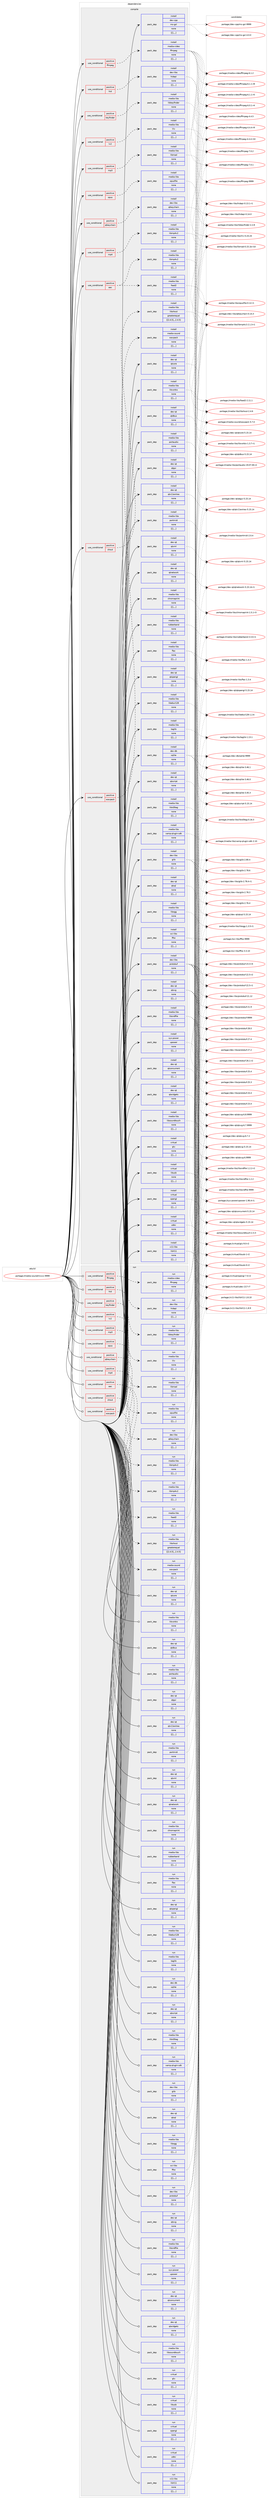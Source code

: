 digraph prolog {

# *************
# Graph options
# *************

newrank=true;
concentrate=true;
compound=true;
graph [rankdir=LR,fontname=Helvetica,fontsize=10,ranksep=1.5];#, ranksep=2.5, nodesep=0.2];
edge  [arrowhead=vee];
node  [fontname=Helvetica,fontsize=10];

# **********
# The ebuild
# **********

subgraph cluster_leftcol {
color=gray;
label=<<i>ebuild</i>>;
id [label="portage://media-sound/mixxx-9999", color=red, width=4, href="../media-sound/mixxx-9999.svg"];
}

# ****************
# The dependencies
# ****************

subgraph cluster_midcol {
color=gray;
label=<<i>dependencies</i>>;
subgraph cluster_compile {
fillcolor="#eeeeee";
style=filled;
label=<<i>compile</i>>;
subgraph cond84172 {
dependency333915 [label=<<TABLE BORDER="0" CELLBORDER="1" CELLSPACING="0" CELLPADDING="4"><TR><TD ROWSPAN="3" CELLPADDING="10">use_conditional</TD></TR><TR><TD>positive</TD></TR><TR><TD>aac</TD></TR></TABLE>>, shape=none, color=red];
subgraph pack247118 {
dependency333916 [label=<<TABLE BORDER="0" CELLBORDER="1" CELLSPACING="0" CELLPADDING="4" WIDTH="220"><TR><TD ROWSPAN="6" CELLPADDING="30">pack_dep</TD></TR><TR><TD WIDTH="110">install</TD></TR><TR><TD>media-libs</TD></TR><TR><TD>faad2</TD></TR><TR><TD>none</TD></TR><TR><TD>[[],,,,]</TD></TR></TABLE>>, shape=none, color=blue];
}
dependency333915:e -> dependency333916:w [weight=20,style="dashed",arrowhead="vee"];
subgraph pack247119 {
dependency333917 [label=<<TABLE BORDER="0" CELLBORDER="1" CELLSPACING="0" CELLPADDING="4" WIDTH="220"><TR><TD ROWSPAN="6" CELLPADDING="30">pack_dep</TD></TR><TR><TD WIDTH="110">install</TD></TR><TR><TD>media-libs</TD></TR><TR><TD>libmp4v2</TD></TR><TR><TD>none</TD></TR><TR><TD>[[],,,,]</TD></TR></TABLE>>, shape=none, color=blue];
}
dependency333915:e -> dependency333917:w [weight=20,style="dashed",arrowhead="vee"];
}
id:e -> dependency333915:w [weight=20,style="solid",arrowhead="vee"];
subgraph cond84173 {
dependency333918 [label=<<TABLE BORDER="0" CELLBORDER="1" CELLSPACING="0" CELLPADDING="4"><TR><TD ROWSPAN="3" CELLPADDING="10">use_conditional</TD></TR><TR><TD>positive</TD></TR><TR><TD>ffmpeg</TD></TR></TABLE>>, shape=none, color=red];
subgraph pack247120 {
dependency333919 [label=<<TABLE BORDER="0" CELLBORDER="1" CELLSPACING="0" CELLPADDING="4" WIDTH="220"><TR><TD ROWSPAN="6" CELLPADDING="30">pack_dep</TD></TR><TR><TD WIDTH="110">install</TD></TR><TR><TD>media-video</TD></TR><TR><TD>ffmpeg</TD></TR><TR><TD>none</TD></TR><TR><TD>[[],,,,]</TD></TR></TABLE>>, shape=none, color=blue];
}
dependency333918:e -> dependency333919:w [weight=20,style="dashed",arrowhead="vee"];
}
id:e -> dependency333918:w [weight=20,style="solid",arrowhead="vee"];
subgraph cond84174 {
dependency333920 [label=<<TABLE BORDER="0" CELLBORDER="1" CELLSPACING="0" CELLPADDING="4"><TR><TD ROWSPAN="3" CELLPADDING="10">use_conditional</TD></TR><TR><TD>positive</TD></TR><TR><TD>hid</TD></TR></TABLE>>, shape=none, color=red];
subgraph pack247121 {
dependency333921 [label=<<TABLE BORDER="0" CELLBORDER="1" CELLSPACING="0" CELLPADDING="4" WIDTH="220"><TR><TD ROWSPAN="6" CELLPADDING="30">pack_dep</TD></TR><TR><TD WIDTH="110">install</TD></TR><TR><TD>dev-libs</TD></TR><TR><TD>hidapi</TD></TR><TR><TD>none</TD></TR><TR><TD>[[],,,,]</TD></TR></TABLE>>, shape=none, color=blue];
}
dependency333920:e -> dependency333921:w [weight=20,style="dashed",arrowhead="vee"];
}
id:e -> dependency333920:w [weight=20,style="solid",arrowhead="vee"];
subgraph cond84175 {
dependency333922 [label=<<TABLE BORDER="0" CELLBORDER="1" CELLSPACING="0" CELLPADDING="4"><TR><TD ROWSPAN="3" CELLPADDING="10">use_conditional</TD></TR><TR><TD>positive</TD></TR><TR><TD>keyfinder</TD></TR></TABLE>>, shape=none, color=red];
subgraph pack247122 {
dependency333923 [label=<<TABLE BORDER="0" CELLBORDER="1" CELLSPACING="0" CELLPADDING="4" WIDTH="220"><TR><TD ROWSPAN="6" CELLPADDING="30">pack_dep</TD></TR><TR><TD WIDTH="110">install</TD></TR><TR><TD>media-libs</TD></TR><TR><TD>libkeyfinder</TD></TR><TR><TD>none</TD></TR><TR><TD>[[],,,,]</TD></TR></TABLE>>, shape=none, color=blue];
}
dependency333922:e -> dependency333923:w [weight=20,style="dashed",arrowhead="vee"];
}
id:e -> dependency333922:w [weight=20,style="solid",arrowhead="vee"];
subgraph cond84176 {
dependency333924 [label=<<TABLE BORDER="0" CELLBORDER="1" CELLSPACING="0" CELLPADDING="4"><TR><TD ROWSPAN="3" CELLPADDING="10">use_conditional</TD></TR><TR><TD>positive</TD></TR><TR><TD>lv2</TD></TR></TABLE>>, shape=none, color=red];
subgraph pack247123 {
dependency333925 [label=<<TABLE BORDER="0" CELLBORDER="1" CELLSPACING="0" CELLPADDING="4" WIDTH="220"><TR><TD ROWSPAN="6" CELLPADDING="30">pack_dep</TD></TR><TR><TD WIDTH="110">install</TD></TR><TR><TD>media-libs</TD></TR><TR><TD>lilv</TD></TR><TR><TD>none</TD></TR><TR><TD>[[],,,,]</TD></TR></TABLE>>, shape=none, color=blue];
}
dependency333924:e -> dependency333925:w [weight=20,style="dashed",arrowhead="vee"];
}
id:e -> dependency333924:w [weight=20,style="solid",arrowhead="vee"];
subgraph cond84177 {
dependency333926 [label=<<TABLE BORDER="0" CELLBORDER="1" CELLSPACING="0" CELLPADDING="4"><TR><TD ROWSPAN="3" CELLPADDING="10">use_conditional</TD></TR><TR><TD>positive</TD></TR><TR><TD>mp3</TD></TR></TABLE>>, shape=none, color=red];
subgraph pack247124 {
dependency333927 [label=<<TABLE BORDER="0" CELLBORDER="1" CELLSPACING="0" CELLPADDING="4" WIDTH="220"><TR><TD ROWSPAN="6" CELLPADDING="30">pack_dep</TD></TR><TR><TD WIDTH="110">install</TD></TR><TR><TD>media-libs</TD></TR><TR><TD>libmad</TD></TR><TR><TD>none</TD></TR><TR><TD>[[],,,,]</TD></TR></TABLE>>, shape=none, color=blue];
}
dependency333926:e -> dependency333927:w [weight=20,style="dashed",arrowhead="vee"];
}
id:e -> dependency333926:w [weight=20,style="solid",arrowhead="vee"];
subgraph cond84178 {
dependency333928 [label=<<TABLE BORDER="0" CELLBORDER="1" CELLSPACING="0" CELLPADDING="4"><TR><TD ROWSPAN="3" CELLPADDING="10">use_conditional</TD></TR><TR><TD>positive</TD></TR><TR><TD>mp4</TD></TR></TABLE>>, shape=none, color=red];
subgraph pack247125 {
dependency333929 [label=<<TABLE BORDER="0" CELLBORDER="1" CELLSPACING="0" CELLPADDING="4" WIDTH="220"><TR><TD ROWSPAN="6" CELLPADDING="30">pack_dep</TD></TR><TR><TD WIDTH="110">install</TD></TR><TR><TD>media-libs</TD></TR><TR><TD>libmp4v2</TD></TR><TR><TD>none</TD></TR><TR><TD>[[],,,,]</TD></TR></TABLE>>, shape=none, color=blue];
}
dependency333928:e -> dependency333929:w [weight=20,style="dashed",arrowhead="vee"];
}
id:e -> dependency333928:w [weight=20,style="solid",arrowhead="vee"];
subgraph cond84179 {
dependency333930 [label=<<TABLE BORDER="0" CELLBORDER="1" CELLSPACING="0" CELLPADDING="4"><TR><TD ROWSPAN="3" CELLPADDING="10">use_conditional</TD></TR><TR><TD>positive</TD></TR><TR><TD>opus</TD></TR></TABLE>>, shape=none, color=red];
subgraph pack247126 {
dependency333931 [label=<<TABLE BORDER="0" CELLBORDER="1" CELLSPACING="0" CELLPADDING="4" WIDTH="220"><TR><TD ROWSPAN="6" CELLPADDING="30">pack_dep</TD></TR><TR><TD WIDTH="110">install</TD></TR><TR><TD>media-libs</TD></TR><TR><TD>opusfile</TD></TR><TR><TD>none</TD></TR><TR><TD>[[],,,,]</TD></TR></TABLE>>, shape=none, color=blue];
}
dependency333930:e -> dependency333931:w [weight=20,style="dashed",arrowhead="vee"];
}
id:e -> dependency333930:w [weight=20,style="solid",arrowhead="vee"];
subgraph cond84180 {
dependency333932 [label=<<TABLE BORDER="0" CELLBORDER="1" CELLSPACING="0" CELLPADDING="4"><TR><TD ROWSPAN="3" CELLPADDING="10">use_conditional</TD></TR><TR><TD>positive</TD></TR><TR><TD>qtkeychain</TD></TR></TABLE>>, shape=none, color=red];
subgraph pack247127 {
dependency333933 [label=<<TABLE BORDER="0" CELLBORDER="1" CELLSPACING="0" CELLPADDING="4" WIDTH="220"><TR><TD ROWSPAN="6" CELLPADDING="30">pack_dep</TD></TR><TR><TD WIDTH="110">install</TD></TR><TR><TD>dev-libs</TD></TR><TR><TD>qtkeychain</TD></TR><TR><TD>none</TD></TR><TR><TD>[[],,,,]</TD></TR></TABLE>>, shape=none, color=blue];
}
dependency333932:e -> dependency333933:w [weight=20,style="dashed",arrowhead="vee"];
}
id:e -> dependency333932:w [weight=20,style="solid",arrowhead="vee"];
subgraph cond84181 {
dependency333934 [label=<<TABLE BORDER="0" CELLBORDER="1" CELLSPACING="0" CELLPADDING="4"><TR><TD ROWSPAN="3" CELLPADDING="10">use_conditional</TD></TR><TR><TD>positive</TD></TR><TR><TD>shout</TD></TR></TABLE>>, shape=none, color=red];
subgraph pack247128 {
dependency333935 [label=<<TABLE BORDER="0" CELLBORDER="1" CELLSPACING="0" CELLPADDING="4" WIDTH="220"><TR><TD ROWSPAN="6" CELLPADDING="30">pack_dep</TD></TR><TR><TD WIDTH="110">install</TD></TR><TR><TD>media-libs</TD></TR><TR><TD>libshout</TD></TR><TR><TD>greaterequal</TD></TR><TR><TD>[[2,4,5],,,2.4.5]</TD></TR></TABLE>>, shape=none, color=blue];
}
dependency333934:e -> dependency333935:w [weight=20,style="dashed",arrowhead="vee"];
}
id:e -> dependency333934:w [weight=20,style="solid",arrowhead="vee"];
subgraph cond84182 {
dependency333936 [label=<<TABLE BORDER="0" CELLBORDER="1" CELLSPACING="0" CELLPADDING="4"><TR><TD ROWSPAN="3" CELLPADDING="10">use_conditional</TD></TR><TR><TD>positive</TD></TR><TR><TD>wavpack</TD></TR></TABLE>>, shape=none, color=red];
subgraph pack247129 {
dependency333937 [label=<<TABLE BORDER="0" CELLBORDER="1" CELLSPACING="0" CELLPADDING="4" WIDTH="220"><TR><TD ROWSPAN="6" CELLPADDING="30">pack_dep</TD></TR><TR><TD WIDTH="110">install</TD></TR><TR><TD>media-sound</TD></TR><TR><TD>wavpack</TD></TR><TR><TD>none</TD></TR><TR><TD>[[],,,,]</TD></TR></TABLE>>, shape=none, color=blue];
}
dependency333936:e -> dependency333937:w [weight=20,style="dashed",arrowhead="vee"];
}
id:e -> dependency333936:w [weight=20,style="solid",arrowhead="vee"];
subgraph pack247130 {
dependency333938 [label=<<TABLE BORDER="0" CELLBORDER="1" CELLSPACING="0" CELLPADDING="4" WIDTH="220"><TR><TD ROWSPAN="6" CELLPADDING="30">pack_dep</TD></TR><TR><TD WIDTH="110">install</TD></TR><TR><TD>dev-cpp</TD></TR><TR><TD>ms-gsl</TD></TR><TR><TD>none</TD></TR><TR><TD>[[],,,,]</TD></TR></TABLE>>, shape=none, color=blue];
}
id:e -> dependency333938:w [weight=20,style="solid",arrowhead="vee"];
subgraph pack247131 {
dependency333939 [label=<<TABLE BORDER="0" CELLBORDER="1" CELLSPACING="0" CELLPADDING="4" WIDTH="220"><TR><TD ROWSPAN="6" CELLPADDING="30">pack_dep</TD></TR><TR><TD WIDTH="110">install</TD></TR><TR><TD>dev-db</TD></TR><TR><TD>sqlite</TD></TR><TR><TD>none</TD></TR><TR><TD>[[],,,,]</TD></TR></TABLE>>, shape=none, color=blue];
}
id:e -> dependency333939:w [weight=20,style="solid",arrowhead="vee"];
subgraph pack247132 {
dependency333940 [label=<<TABLE BORDER="0" CELLBORDER="1" CELLSPACING="0" CELLPADDING="4" WIDTH="220"><TR><TD ROWSPAN="6" CELLPADDING="30">pack_dep</TD></TR><TR><TD WIDTH="110">install</TD></TR><TR><TD>dev-libs</TD></TR><TR><TD>glib</TD></TR><TR><TD>none</TD></TR><TR><TD>[[],,,,]</TD></TR></TABLE>>, shape=none, color=blue];
}
id:e -> dependency333940:w [weight=20,style="solid",arrowhead="vee"];
subgraph pack247133 {
dependency333941 [label=<<TABLE BORDER="0" CELLBORDER="1" CELLSPACING="0" CELLPADDING="4" WIDTH="220"><TR><TD ROWSPAN="6" CELLPADDING="30">pack_dep</TD></TR><TR><TD WIDTH="110">install</TD></TR><TR><TD>dev-libs</TD></TR><TR><TD>protobuf</TD></TR><TR><TD>none</TD></TR><TR><TD>[[],,,,]</TD></TR></TABLE>>, shape=none, color=blue];
}
id:e -> dependency333941:w [weight=20,style="solid",arrowhead="vee"];
subgraph pack247134 {
dependency333942 [label=<<TABLE BORDER="0" CELLBORDER="1" CELLSPACING="0" CELLPADDING="4" WIDTH="220"><TR><TD ROWSPAN="6" CELLPADDING="30">pack_dep</TD></TR><TR><TD WIDTH="110">install</TD></TR><TR><TD>dev-qt</TD></TR><TR><TD>qtconcurrent</TD></TR><TR><TD>none</TD></TR><TR><TD>[[],,,,]</TD></TR></TABLE>>, shape=none, color=blue];
}
id:e -> dependency333942:w [weight=20,style="solid",arrowhead="vee"];
subgraph pack247135 {
dependency333943 [label=<<TABLE BORDER="0" CELLBORDER="1" CELLSPACING="0" CELLPADDING="4" WIDTH="220"><TR><TD ROWSPAN="6" CELLPADDING="30">pack_dep</TD></TR><TR><TD WIDTH="110">install</TD></TR><TR><TD>dev-qt</TD></TR><TR><TD>qtcore</TD></TR><TR><TD>none</TD></TR><TR><TD>[[],,,,]</TD></TR></TABLE>>, shape=none, color=blue];
}
id:e -> dependency333943:w [weight=20,style="solid",arrowhead="vee"];
subgraph pack247136 {
dependency333944 [label=<<TABLE BORDER="0" CELLBORDER="1" CELLSPACING="0" CELLPADDING="4" WIDTH="220"><TR><TD ROWSPAN="6" CELLPADDING="30">pack_dep</TD></TR><TR><TD WIDTH="110">install</TD></TR><TR><TD>dev-qt</TD></TR><TR><TD>qtdbus</TD></TR><TR><TD>none</TD></TR><TR><TD>[[],,,,]</TD></TR></TABLE>>, shape=none, color=blue];
}
id:e -> dependency333944:w [weight=20,style="solid",arrowhead="vee"];
subgraph pack247137 {
dependency333945 [label=<<TABLE BORDER="0" CELLBORDER="1" CELLSPACING="0" CELLPADDING="4" WIDTH="220"><TR><TD ROWSPAN="6" CELLPADDING="30">pack_dep</TD></TR><TR><TD WIDTH="110">install</TD></TR><TR><TD>dev-qt</TD></TR><TR><TD>qtgui</TD></TR><TR><TD>none</TD></TR><TR><TD>[[],,,,]</TD></TR></TABLE>>, shape=none, color=blue];
}
id:e -> dependency333945:w [weight=20,style="solid",arrowhead="vee"];
subgraph pack247138 {
dependency333946 [label=<<TABLE BORDER="0" CELLBORDER="1" CELLSPACING="0" CELLPADDING="4" WIDTH="220"><TR><TD ROWSPAN="6" CELLPADDING="30">pack_dep</TD></TR><TR><TD WIDTH="110">install</TD></TR><TR><TD>dev-qt</TD></TR><TR><TD>qtnetwork</TD></TR><TR><TD>none</TD></TR><TR><TD>[[],,,,]</TD></TR></TABLE>>, shape=none, color=blue];
}
id:e -> dependency333946:w [weight=20,style="solid",arrowhead="vee"];
subgraph pack247139 {
dependency333947 [label=<<TABLE BORDER="0" CELLBORDER="1" CELLSPACING="0" CELLPADDING="4" WIDTH="220"><TR><TD ROWSPAN="6" CELLPADDING="30">pack_dep</TD></TR><TR><TD WIDTH="110">install</TD></TR><TR><TD>dev-qt</TD></TR><TR><TD>qtopengl</TD></TR><TR><TD>none</TD></TR><TR><TD>[[],,,,]</TD></TR></TABLE>>, shape=none, color=blue];
}
id:e -> dependency333947:w [weight=20,style="solid",arrowhead="vee"];
subgraph pack247140 {
dependency333948 [label=<<TABLE BORDER="0" CELLBORDER="1" CELLSPACING="0" CELLPADDING="4" WIDTH="220"><TR><TD ROWSPAN="6" CELLPADDING="30">pack_dep</TD></TR><TR><TD WIDTH="110">install</TD></TR><TR><TD>dev-qt</TD></TR><TR><TD>qtscript</TD></TR><TR><TD>none</TD></TR><TR><TD>[[],,,,]</TD></TR></TABLE>>, shape=none, color=blue];
}
id:e -> dependency333948:w [weight=20,style="solid",arrowhead="vee"];
subgraph pack247141 {
dependency333949 [label=<<TABLE BORDER="0" CELLBORDER="1" CELLSPACING="0" CELLPADDING="4" WIDTH="220"><TR><TD ROWSPAN="6" CELLPADDING="30">pack_dep</TD></TR><TR><TD WIDTH="110">install</TD></TR><TR><TD>dev-qt</TD></TR><TR><TD>qtsql</TD></TR><TR><TD>none</TD></TR><TR><TD>[[],,,,]</TD></TR></TABLE>>, shape=none, color=blue];
}
id:e -> dependency333949:w [weight=20,style="solid",arrowhead="vee"];
subgraph pack247142 {
dependency333950 [label=<<TABLE BORDER="0" CELLBORDER="1" CELLSPACING="0" CELLPADDING="4" WIDTH="220"><TR><TD ROWSPAN="6" CELLPADDING="30">pack_dep</TD></TR><TR><TD WIDTH="110">install</TD></TR><TR><TD>dev-qt</TD></TR><TR><TD>qtsvg</TD></TR><TR><TD>none</TD></TR><TR><TD>[[],,,,]</TD></TR></TABLE>>, shape=none, color=blue];
}
id:e -> dependency333950:w [weight=20,style="solid",arrowhead="vee"];
subgraph pack247143 {
dependency333951 [label=<<TABLE BORDER="0" CELLBORDER="1" CELLSPACING="0" CELLPADDING="4" WIDTH="220"><TR><TD ROWSPAN="6" CELLPADDING="30">pack_dep</TD></TR><TR><TD WIDTH="110">install</TD></TR><TR><TD>dev-qt</TD></TR><TR><TD>qtwidgets</TD></TR><TR><TD>none</TD></TR><TR><TD>[[],,,,]</TD></TR></TABLE>>, shape=none, color=blue];
}
id:e -> dependency333951:w [weight=20,style="solid",arrowhead="vee"];
subgraph pack247144 {
dependency333952 [label=<<TABLE BORDER="0" CELLBORDER="1" CELLSPACING="0" CELLPADDING="4" WIDTH="220"><TR><TD ROWSPAN="6" CELLPADDING="30">pack_dep</TD></TR><TR><TD WIDTH="110">install</TD></TR><TR><TD>dev-qt</TD></TR><TR><TD>qtx11extras</TD></TR><TR><TD>none</TD></TR><TR><TD>[[],,,,]</TD></TR></TABLE>>, shape=none, color=blue];
}
id:e -> dependency333952:w [weight=20,style="solid",arrowhead="vee"];
subgraph pack247145 {
dependency333953 [label=<<TABLE BORDER="0" CELLBORDER="1" CELLSPACING="0" CELLPADDING="4" WIDTH="220"><TR><TD ROWSPAN="6" CELLPADDING="30">pack_dep</TD></TR><TR><TD WIDTH="110">install</TD></TR><TR><TD>dev-qt</TD></TR><TR><TD>qtxml</TD></TR><TR><TD>none</TD></TR><TR><TD>[[],,,,]</TD></TR></TABLE>>, shape=none, color=blue];
}
id:e -> dependency333953:w [weight=20,style="solid",arrowhead="vee"];
subgraph pack247146 {
dependency333954 [label=<<TABLE BORDER="0" CELLBORDER="1" CELLSPACING="0" CELLPADDING="4" WIDTH="220"><TR><TD ROWSPAN="6" CELLPADDING="30">pack_dep</TD></TR><TR><TD WIDTH="110">install</TD></TR><TR><TD>media-libs</TD></TR><TR><TD>chromaprint</TD></TR><TR><TD>none</TD></TR><TR><TD>[[],,,,]</TD></TR></TABLE>>, shape=none, color=blue];
}
id:e -> dependency333954:w [weight=20,style="solid",arrowhead="vee"];
subgraph pack247147 {
dependency333955 [label=<<TABLE BORDER="0" CELLBORDER="1" CELLSPACING="0" CELLPADDING="4" WIDTH="220"><TR><TD ROWSPAN="6" CELLPADDING="30">pack_dep</TD></TR><TR><TD WIDTH="110">install</TD></TR><TR><TD>media-libs</TD></TR><TR><TD>flac</TD></TR><TR><TD>none</TD></TR><TR><TD>[[],,,,]</TD></TR></TABLE>>, shape=none, color=blue];
}
id:e -> dependency333955:w [weight=20,style="solid",arrowhead="vee"];
subgraph pack247148 {
dependency333956 [label=<<TABLE BORDER="0" CELLBORDER="1" CELLSPACING="0" CELLPADDING="4" WIDTH="220"><TR><TD ROWSPAN="6" CELLPADDING="30">pack_dep</TD></TR><TR><TD WIDTH="110">install</TD></TR><TR><TD>media-libs</TD></TR><TR><TD>libebur128</TD></TR><TR><TD>none</TD></TR><TR><TD>[[],,,,]</TD></TR></TABLE>>, shape=none, color=blue];
}
id:e -> dependency333956:w [weight=20,style="solid",arrowhead="vee"];
subgraph pack247149 {
dependency333957 [label=<<TABLE BORDER="0" CELLBORDER="1" CELLSPACING="0" CELLPADDING="4" WIDTH="220"><TR><TD ROWSPAN="6" CELLPADDING="30">pack_dep</TD></TR><TR><TD WIDTH="110">install</TD></TR><TR><TD>media-libs</TD></TR><TR><TD>libid3tag</TD></TR><TR><TD>none</TD></TR><TR><TD>[[],,,,]</TD></TR></TABLE>>, shape=none, color=blue];
}
id:e -> dependency333957:w [weight=20,style="solid",arrowhead="vee"];
subgraph pack247150 {
dependency333958 [label=<<TABLE BORDER="0" CELLBORDER="1" CELLSPACING="0" CELLPADDING="4" WIDTH="220"><TR><TD ROWSPAN="6" CELLPADDING="30">pack_dep</TD></TR><TR><TD WIDTH="110">install</TD></TR><TR><TD>media-libs</TD></TR><TR><TD>libogg</TD></TR><TR><TD>none</TD></TR><TR><TD>[[],,,,]</TD></TR></TABLE>>, shape=none, color=blue];
}
id:e -> dependency333958:w [weight=20,style="solid",arrowhead="vee"];
subgraph pack247151 {
dependency333959 [label=<<TABLE BORDER="0" CELLBORDER="1" CELLSPACING="0" CELLPADDING="4" WIDTH="220"><TR><TD ROWSPAN="6" CELLPADDING="30">pack_dep</TD></TR><TR><TD WIDTH="110">install</TD></TR><TR><TD>media-libs</TD></TR><TR><TD>libsndfile</TD></TR><TR><TD>none</TD></TR><TR><TD>[[],,,,]</TD></TR></TABLE>>, shape=none, color=blue];
}
id:e -> dependency333959:w [weight=20,style="solid",arrowhead="vee"];
subgraph pack247152 {
dependency333960 [label=<<TABLE BORDER="0" CELLBORDER="1" CELLSPACING="0" CELLPADDING="4" WIDTH="220"><TR><TD ROWSPAN="6" CELLPADDING="30">pack_dep</TD></TR><TR><TD WIDTH="110">install</TD></TR><TR><TD>media-libs</TD></TR><TR><TD>libsoundtouch</TD></TR><TR><TD>none</TD></TR><TR><TD>[[],,,,]</TD></TR></TABLE>>, shape=none, color=blue];
}
id:e -> dependency333960:w [weight=20,style="solid",arrowhead="vee"];
subgraph pack247153 {
dependency333961 [label=<<TABLE BORDER="0" CELLBORDER="1" CELLSPACING="0" CELLPADDING="4" WIDTH="220"><TR><TD ROWSPAN="6" CELLPADDING="30">pack_dep</TD></TR><TR><TD WIDTH="110">install</TD></TR><TR><TD>media-libs</TD></TR><TR><TD>libvorbis</TD></TR><TR><TD>none</TD></TR><TR><TD>[[],,,,]</TD></TR></TABLE>>, shape=none, color=blue];
}
id:e -> dependency333961:w [weight=20,style="solid",arrowhead="vee"];
subgraph pack247154 {
dependency333962 [label=<<TABLE BORDER="0" CELLBORDER="1" CELLSPACING="0" CELLPADDING="4" WIDTH="220"><TR><TD ROWSPAN="6" CELLPADDING="30">pack_dep</TD></TR><TR><TD WIDTH="110">install</TD></TR><TR><TD>media-libs</TD></TR><TR><TD>portaudio</TD></TR><TR><TD>none</TD></TR><TR><TD>[[],,,,]</TD></TR></TABLE>>, shape=none, color=blue];
}
id:e -> dependency333962:w [weight=20,style="solid",arrowhead="vee"];
subgraph pack247155 {
dependency333963 [label=<<TABLE BORDER="0" CELLBORDER="1" CELLSPACING="0" CELLPADDING="4" WIDTH="220"><TR><TD ROWSPAN="6" CELLPADDING="30">pack_dep</TD></TR><TR><TD WIDTH="110">install</TD></TR><TR><TD>media-libs</TD></TR><TR><TD>portmidi</TD></TR><TR><TD>none</TD></TR><TR><TD>[[],,,,]</TD></TR></TABLE>>, shape=none, color=blue];
}
id:e -> dependency333963:w [weight=20,style="solid",arrowhead="vee"];
subgraph pack247156 {
dependency333964 [label=<<TABLE BORDER="0" CELLBORDER="1" CELLSPACING="0" CELLPADDING="4" WIDTH="220"><TR><TD ROWSPAN="6" CELLPADDING="30">pack_dep</TD></TR><TR><TD WIDTH="110">install</TD></TR><TR><TD>media-libs</TD></TR><TR><TD>rubberband</TD></TR><TR><TD>none</TD></TR><TR><TD>[[],,,,]</TD></TR></TABLE>>, shape=none, color=blue];
}
id:e -> dependency333964:w [weight=20,style="solid",arrowhead="vee"];
subgraph pack247157 {
dependency333965 [label=<<TABLE BORDER="0" CELLBORDER="1" CELLSPACING="0" CELLPADDING="4" WIDTH="220"><TR><TD ROWSPAN="6" CELLPADDING="30">pack_dep</TD></TR><TR><TD WIDTH="110">install</TD></TR><TR><TD>media-libs</TD></TR><TR><TD>taglib</TD></TR><TR><TD>none</TD></TR><TR><TD>[[],,,,]</TD></TR></TABLE>>, shape=none, color=blue];
}
id:e -> dependency333965:w [weight=20,style="solid",arrowhead="vee"];
subgraph pack247158 {
dependency333966 [label=<<TABLE BORDER="0" CELLBORDER="1" CELLSPACING="0" CELLPADDING="4" WIDTH="220"><TR><TD ROWSPAN="6" CELLPADDING="30">pack_dep</TD></TR><TR><TD WIDTH="110">install</TD></TR><TR><TD>media-libs</TD></TR><TR><TD>vamp-plugin-sdk</TD></TR><TR><TD>none</TD></TR><TR><TD>[[],,,,]</TD></TR></TABLE>>, shape=none, color=blue];
}
id:e -> dependency333966:w [weight=20,style="solid",arrowhead="vee"];
subgraph pack247159 {
dependency333967 [label=<<TABLE BORDER="0" CELLBORDER="1" CELLSPACING="0" CELLPADDING="4" WIDTH="220"><TR><TD ROWSPAN="6" CELLPADDING="30">pack_dep</TD></TR><TR><TD WIDTH="110">install</TD></TR><TR><TD>sci-libs</TD></TR><TR><TD>fftw</TD></TR><TR><TD>none</TD></TR><TR><TD>[[],,,,]</TD></TR></TABLE>>, shape=none, color=blue];
}
id:e -> dependency333967:w [weight=20,style="solid",arrowhead="vee"];
subgraph pack247160 {
dependency333968 [label=<<TABLE BORDER="0" CELLBORDER="1" CELLSPACING="0" CELLPADDING="4" WIDTH="220"><TR><TD ROWSPAN="6" CELLPADDING="30">pack_dep</TD></TR><TR><TD WIDTH="110">install</TD></TR><TR><TD>sys-power</TD></TR><TR><TD>upower</TD></TR><TR><TD>none</TD></TR><TR><TD>[[],,,,]</TD></TR></TABLE>>, shape=none, color=blue];
}
id:e -> dependency333968:w [weight=20,style="solid",arrowhead="vee"];
subgraph pack247161 {
dependency333969 [label=<<TABLE BORDER="0" CELLBORDER="1" CELLSPACING="0" CELLPADDING="4" WIDTH="220"><TR><TD ROWSPAN="6" CELLPADDING="30">pack_dep</TD></TR><TR><TD WIDTH="110">install</TD></TR><TR><TD>virtual</TD></TR><TR><TD>glu</TD></TR><TR><TD>none</TD></TR><TR><TD>[[],,,,]</TD></TR></TABLE>>, shape=none, color=blue];
}
id:e -> dependency333969:w [weight=20,style="solid",arrowhead="vee"];
subgraph pack247162 {
dependency333970 [label=<<TABLE BORDER="0" CELLBORDER="1" CELLSPACING="0" CELLPADDING="4" WIDTH="220"><TR><TD ROWSPAN="6" CELLPADDING="30">pack_dep</TD></TR><TR><TD WIDTH="110">install</TD></TR><TR><TD>virtual</TD></TR><TR><TD>libusb</TD></TR><TR><TD>none</TD></TR><TR><TD>[[],,,,]</TD></TR></TABLE>>, shape=none, color=blue];
}
id:e -> dependency333970:w [weight=20,style="solid",arrowhead="vee"];
subgraph pack247163 {
dependency333971 [label=<<TABLE BORDER="0" CELLBORDER="1" CELLSPACING="0" CELLPADDING="4" WIDTH="220"><TR><TD ROWSPAN="6" CELLPADDING="30">pack_dep</TD></TR><TR><TD WIDTH="110">install</TD></TR><TR><TD>virtual</TD></TR><TR><TD>opengl</TD></TR><TR><TD>none</TD></TR><TR><TD>[[],,,,]</TD></TR></TABLE>>, shape=none, color=blue];
}
id:e -> dependency333971:w [weight=20,style="solid",arrowhead="vee"];
subgraph pack247164 {
dependency333972 [label=<<TABLE BORDER="0" CELLBORDER="1" CELLSPACING="0" CELLPADDING="4" WIDTH="220"><TR><TD ROWSPAN="6" CELLPADDING="30">pack_dep</TD></TR><TR><TD WIDTH="110">install</TD></TR><TR><TD>virtual</TD></TR><TR><TD>udev</TD></TR><TR><TD>none</TD></TR><TR><TD>[[],,,,]</TD></TR></TABLE>>, shape=none, color=blue];
}
id:e -> dependency333972:w [weight=20,style="solid",arrowhead="vee"];
subgraph pack247165 {
dependency333973 [label=<<TABLE BORDER="0" CELLBORDER="1" CELLSPACING="0" CELLPADDING="4" WIDTH="220"><TR><TD ROWSPAN="6" CELLPADDING="30">pack_dep</TD></TR><TR><TD WIDTH="110">install</TD></TR><TR><TD>x11-libs</TD></TR><TR><TD>libX11</TD></TR><TR><TD>none</TD></TR><TR><TD>[[],,,,]</TD></TR></TABLE>>, shape=none, color=blue];
}
id:e -> dependency333973:w [weight=20,style="solid",arrowhead="vee"];
}
subgraph cluster_compileandrun {
fillcolor="#eeeeee";
style=filled;
label=<<i>compile and run</i>>;
}
subgraph cluster_run {
fillcolor="#eeeeee";
style=filled;
label=<<i>run</i>>;
subgraph cond84183 {
dependency333974 [label=<<TABLE BORDER="0" CELLBORDER="1" CELLSPACING="0" CELLPADDING="4"><TR><TD ROWSPAN="3" CELLPADDING="10">use_conditional</TD></TR><TR><TD>positive</TD></TR><TR><TD>aac</TD></TR></TABLE>>, shape=none, color=red];
subgraph pack247166 {
dependency333975 [label=<<TABLE BORDER="0" CELLBORDER="1" CELLSPACING="0" CELLPADDING="4" WIDTH="220"><TR><TD ROWSPAN="6" CELLPADDING="30">pack_dep</TD></TR><TR><TD WIDTH="110">run</TD></TR><TR><TD>media-libs</TD></TR><TR><TD>faad2</TD></TR><TR><TD>none</TD></TR><TR><TD>[[],,,,]</TD></TR></TABLE>>, shape=none, color=blue];
}
dependency333974:e -> dependency333975:w [weight=20,style="dashed",arrowhead="vee"];
subgraph pack247167 {
dependency333976 [label=<<TABLE BORDER="0" CELLBORDER="1" CELLSPACING="0" CELLPADDING="4" WIDTH="220"><TR><TD ROWSPAN="6" CELLPADDING="30">pack_dep</TD></TR><TR><TD WIDTH="110">run</TD></TR><TR><TD>media-libs</TD></TR><TR><TD>libmp4v2</TD></TR><TR><TD>none</TD></TR><TR><TD>[[],,,,]</TD></TR></TABLE>>, shape=none, color=blue];
}
dependency333974:e -> dependency333976:w [weight=20,style="dashed",arrowhead="vee"];
}
id:e -> dependency333974:w [weight=20,style="solid",arrowhead="odot"];
subgraph cond84184 {
dependency333977 [label=<<TABLE BORDER="0" CELLBORDER="1" CELLSPACING="0" CELLPADDING="4"><TR><TD ROWSPAN="3" CELLPADDING="10">use_conditional</TD></TR><TR><TD>positive</TD></TR><TR><TD>ffmpeg</TD></TR></TABLE>>, shape=none, color=red];
subgraph pack247168 {
dependency333978 [label=<<TABLE BORDER="0" CELLBORDER="1" CELLSPACING="0" CELLPADDING="4" WIDTH="220"><TR><TD ROWSPAN="6" CELLPADDING="30">pack_dep</TD></TR><TR><TD WIDTH="110">run</TD></TR><TR><TD>media-video</TD></TR><TR><TD>ffmpeg</TD></TR><TR><TD>none</TD></TR><TR><TD>[[],,,,]</TD></TR></TABLE>>, shape=none, color=blue];
}
dependency333977:e -> dependency333978:w [weight=20,style="dashed",arrowhead="vee"];
}
id:e -> dependency333977:w [weight=20,style="solid",arrowhead="odot"];
subgraph cond84185 {
dependency333979 [label=<<TABLE BORDER="0" CELLBORDER="1" CELLSPACING="0" CELLPADDING="4"><TR><TD ROWSPAN="3" CELLPADDING="10">use_conditional</TD></TR><TR><TD>positive</TD></TR><TR><TD>hid</TD></TR></TABLE>>, shape=none, color=red];
subgraph pack247169 {
dependency333980 [label=<<TABLE BORDER="0" CELLBORDER="1" CELLSPACING="0" CELLPADDING="4" WIDTH="220"><TR><TD ROWSPAN="6" CELLPADDING="30">pack_dep</TD></TR><TR><TD WIDTH="110">run</TD></TR><TR><TD>dev-libs</TD></TR><TR><TD>hidapi</TD></TR><TR><TD>none</TD></TR><TR><TD>[[],,,,]</TD></TR></TABLE>>, shape=none, color=blue];
}
dependency333979:e -> dependency333980:w [weight=20,style="dashed",arrowhead="vee"];
}
id:e -> dependency333979:w [weight=20,style="solid",arrowhead="odot"];
subgraph cond84186 {
dependency333981 [label=<<TABLE BORDER="0" CELLBORDER="1" CELLSPACING="0" CELLPADDING="4"><TR><TD ROWSPAN="3" CELLPADDING="10">use_conditional</TD></TR><TR><TD>positive</TD></TR><TR><TD>keyfinder</TD></TR></TABLE>>, shape=none, color=red];
subgraph pack247170 {
dependency333982 [label=<<TABLE BORDER="0" CELLBORDER="1" CELLSPACING="0" CELLPADDING="4" WIDTH="220"><TR><TD ROWSPAN="6" CELLPADDING="30">pack_dep</TD></TR><TR><TD WIDTH="110">run</TD></TR><TR><TD>media-libs</TD></TR><TR><TD>libkeyfinder</TD></TR><TR><TD>none</TD></TR><TR><TD>[[],,,,]</TD></TR></TABLE>>, shape=none, color=blue];
}
dependency333981:e -> dependency333982:w [weight=20,style="dashed",arrowhead="vee"];
}
id:e -> dependency333981:w [weight=20,style="solid",arrowhead="odot"];
subgraph cond84187 {
dependency333983 [label=<<TABLE BORDER="0" CELLBORDER="1" CELLSPACING="0" CELLPADDING="4"><TR><TD ROWSPAN="3" CELLPADDING="10">use_conditional</TD></TR><TR><TD>positive</TD></TR><TR><TD>lv2</TD></TR></TABLE>>, shape=none, color=red];
subgraph pack247171 {
dependency333984 [label=<<TABLE BORDER="0" CELLBORDER="1" CELLSPACING="0" CELLPADDING="4" WIDTH="220"><TR><TD ROWSPAN="6" CELLPADDING="30">pack_dep</TD></TR><TR><TD WIDTH="110">run</TD></TR><TR><TD>media-libs</TD></TR><TR><TD>lilv</TD></TR><TR><TD>none</TD></TR><TR><TD>[[],,,,]</TD></TR></TABLE>>, shape=none, color=blue];
}
dependency333983:e -> dependency333984:w [weight=20,style="dashed",arrowhead="vee"];
}
id:e -> dependency333983:w [weight=20,style="solid",arrowhead="odot"];
subgraph cond84188 {
dependency333985 [label=<<TABLE BORDER="0" CELLBORDER="1" CELLSPACING="0" CELLPADDING="4"><TR><TD ROWSPAN="3" CELLPADDING="10">use_conditional</TD></TR><TR><TD>positive</TD></TR><TR><TD>mp3</TD></TR></TABLE>>, shape=none, color=red];
subgraph pack247172 {
dependency333986 [label=<<TABLE BORDER="0" CELLBORDER="1" CELLSPACING="0" CELLPADDING="4" WIDTH="220"><TR><TD ROWSPAN="6" CELLPADDING="30">pack_dep</TD></TR><TR><TD WIDTH="110">run</TD></TR><TR><TD>media-libs</TD></TR><TR><TD>libmad</TD></TR><TR><TD>none</TD></TR><TR><TD>[[],,,,]</TD></TR></TABLE>>, shape=none, color=blue];
}
dependency333985:e -> dependency333986:w [weight=20,style="dashed",arrowhead="vee"];
}
id:e -> dependency333985:w [weight=20,style="solid",arrowhead="odot"];
subgraph cond84189 {
dependency333987 [label=<<TABLE BORDER="0" CELLBORDER="1" CELLSPACING="0" CELLPADDING="4"><TR><TD ROWSPAN="3" CELLPADDING="10">use_conditional</TD></TR><TR><TD>positive</TD></TR><TR><TD>mp4</TD></TR></TABLE>>, shape=none, color=red];
subgraph pack247173 {
dependency333988 [label=<<TABLE BORDER="0" CELLBORDER="1" CELLSPACING="0" CELLPADDING="4" WIDTH="220"><TR><TD ROWSPAN="6" CELLPADDING="30">pack_dep</TD></TR><TR><TD WIDTH="110">run</TD></TR><TR><TD>media-libs</TD></TR><TR><TD>libmp4v2</TD></TR><TR><TD>none</TD></TR><TR><TD>[[],,,,]</TD></TR></TABLE>>, shape=none, color=blue];
}
dependency333987:e -> dependency333988:w [weight=20,style="dashed",arrowhead="vee"];
}
id:e -> dependency333987:w [weight=20,style="solid",arrowhead="odot"];
subgraph cond84190 {
dependency333989 [label=<<TABLE BORDER="0" CELLBORDER="1" CELLSPACING="0" CELLPADDING="4"><TR><TD ROWSPAN="3" CELLPADDING="10">use_conditional</TD></TR><TR><TD>positive</TD></TR><TR><TD>opus</TD></TR></TABLE>>, shape=none, color=red];
subgraph pack247174 {
dependency333990 [label=<<TABLE BORDER="0" CELLBORDER="1" CELLSPACING="0" CELLPADDING="4" WIDTH="220"><TR><TD ROWSPAN="6" CELLPADDING="30">pack_dep</TD></TR><TR><TD WIDTH="110">run</TD></TR><TR><TD>media-libs</TD></TR><TR><TD>opusfile</TD></TR><TR><TD>none</TD></TR><TR><TD>[[],,,,]</TD></TR></TABLE>>, shape=none, color=blue];
}
dependency333989:e -> dependency333990:w [weight=20,style="dashed",arrowhead="vee"];
}
id:e -> dependency333989:w [weight=20,style="solid",arrowhead="odot"];
subgraph cond84191 {
dependency333991 [label=<<TABLE BORDER="0" CELLBORDER="1" CELLSPACING="0" CELLPADDING="4"><TR><TD ROWSPAN="3" CELLPADDING="10">use_conditional</TD></TR><TR><TD>positive</TD></TR><TR><TD>qtkeychain</TD></TR></TABLE>>, shape=none, color=red];
subgraph pack247175 {
dependency333992 [label=<<TABLE BORDER="0" CELLBORDER="1" CELLSPACING="0" CELLPADDING="4" WIDTH="220"><TR><TD ROWSPAN="6" CELLPADDING="30">pack_dep</TD></TR><TR><TD WIDTH="110">run</TD></TR><TR><TD>dev-libs</TD></TR><TR><TD>qtkeychain</TD></TR><TR><TD>none</TD></TR><TR><TD>[[],,,,]</TD></TR></TABLE>>, shape=none, color=blue];
}
dependency333991:e -> dependency333992:w [weight=20,style="dashed",arrowhead="vee"];
}
id:e -> dependency333991:w [weight=20,style="solid",arrowhead="odot"];
subgraph cond84192 {
dependency333993 [label=<<TABLE BORDER="0" CELLBORDER="1" CELLSPACING="0" CELLPADDING="4"><TR><TD ROWSPAN="3" CELLPADDING="10">use_conditional</TD></TR><TR><TD>positive</TD></TR><TR><TD>shout</TD></TR></TABLE>>, shape=none, color=red];
subgraph pack247176 {
dependency333994 [label=<<TABLE BORDER="0" CELLBORDER="1" CELLSPACING="0" CELLPADDING="4" WIDTH="220"><TR><TD ROWSPAN="6" CELLPADDING="30">pack_dep</TD></TR><TR><TD WIDTH="110">run</TD></TR><TR><TD>media-libs</TD></TR><TR><TD>libshout</TD></TR><TR><TD>greaterequal</TD></TR><TR><TD>[[2,4,5],,,2.4.5]</TD></TR></TABLE>>, shape=none, color=blue];
}
dependency333993:e -> dependency333994:w [weight=20,style="dashed",arrowhead="vee"];
}
id:e -> dependency333993:w [weight=20,style="solid",arrowhead="odot"];
subgraph cond84193 {
dependency333995 [label=<<TABLE BORDER="0" CELLBORDER="1" CELLSPACING="0" CELLPADDING="4"><TR><TD ROWSPAN="3" CELLPADDING="10">use_conditional</TD></TR><TR><TD>positive</TD></TR><TR><TD>wavpack</TD></TR></TABLE>>, shape=none, color=red];
subgraph pack247177 {
dependency333996 [label=<<TABLE BORDER="0" CELLBORDER="1" CELLSPACING="0" CELLPADDING="4" WIDTH="220"><TR><TD ROWSPAN="6" CELLPADDING="30">pack_dep</TD></TR><TR><TD WIDTH="110">run</TD></TR><TR><TD>media-sound</TD></TR><TR><TD>wavpack</TD></TR><TR><TD>none</TD></TR><TR><TD>[[],,,,]</TD></TR></TABLE>>, shape=none, color=blue];
}
dependency333995:e -> dependency333996:w [weight=20,style="dashed",arrowhead="vee"];
}
id:e -> dependency333995:w [weight=20,style="solid",arrowhead="odot"];
subgraph pack247178 {
dependency333997 [label=<<TABLE BORDER="0" CELLBORDER="1" CELLSPACING="0" CELLPADDING="4" WIDTH="220"><TR><TD ROWSPAN="6" CELLPADDING="30">pack_dep</TD></TR><TR><TD WIDTH="110">run</TD></TR><TR><TD>dev-db</TD></TR><TR><TD>sqlite</TD></TR><TR><TD>none</TD></TR><TR><TD>[[],,,,]</TD></TR></TABLE>>, shape=none, color=blue];
}
id:e -> dependency333997:w [weight=20,style="solid",arrowhead="odot"];
subgraph pack247179 {
dependency333998 [label=<<TABLE BORDER="0" CELLBORDER="1" CELLSPACING="0" CELLPADDING="4" WIDTH="220"><TR><TD ROWSPAN="6" CELLPADDING="30">pack_dep</TD></TR><TR><TD WIDTH="110">run</TD></TR><TR><TD>dev-libs</TD></TR><TR><TD>glib</TD></TR><TR><TD>none</TD></TR><TR><TD>[[],,,,]</TD></TR></TABLE>>, shape=none, color=blue];
}
id:e -> dependency333998:w [weight=20,style="solid",arrowhead="odot"];
subgraph pack247180 {
dependency333999 [label=<<TABLE BORDER="0" CELLBORDER="1" CELLSPACING="0" CELLPADDING="4" WIDTH="220"><TR><TD ROWSPAN="6" CELLPADDING="30">pack_dep</TD></TR><TR><TD WIDTH="110">run</TD></TR><TR><TD>dev-libs</TD></TR><TR><TD>protobuf</TD></TR><TR><TD>none</TD></TR><TR><TD>[[],,,,]</TD></TR></TABLE>>, shape=none, color=blue];
}
id:e -> dependency333999:w [weight=20,style="solid",arrowhead="odot"];
subgraph pack247181 {
dependency334000 [label=<<TABLE BORDER="0" CELLBORDER="1" CELLSPACING="0" CELLPADDING="4" WIDTH="220"><TR><TD ROWSPAN="6" CELLPADDING="30">pack_dep</TD></TR><TR><TD WIDTH="110">run</TD></TR><TR><TD>dev-qt</TD></TR><TR><TD>qtconcurrent</TD></TR><TR><TD>none</TD></TR><TR><TD>[[],,,,]</TD></TR></TABLE>>, shape=none, color=blue];
}
id:e -> dependency334000:w [weight=20,style="solid",arrowhead="odot"];
subgraph pack247182 {
dependency334001 [label=<<TABLE BORDER="0" CELLBORDER="1" CELLSPACING="0" CELLPADDING="4" WIDTH="220"><TR><TD ROWSPAN="6" CELLPADDING="30">pack_dep</TD></TR><TR><TD WIDTH="110">run</TD></TR><TR><TD>dev-qt</TD></TR><TR><TD>qtcore</TD></TR><TR><TD>none</TD></TR><TR><TD>[[],,,,]</TD></TR></TABLE>>, shape=none, color=blue];
}
id:e -> dependency334001:w [weight=20,style="solid",arrowhead="odot"];
subgraph pack247183 {
dependency334002 [label=<<TABLE BORDER="0" CELLBORDER="1" CELLSPACING="0" CELLPADDING="4" WIDTH="220"><TR><TD ROWSPAN="6" CELLPADDING="30">pack_dep</TD></TR><TR><TD WIDTH="110">run</TD></TR><TR><TD>dev-qt</TD></TR><TR><TD>qtdbus</TD></TR><TR><TD>none</TD></TR><TR><TD>[[],,,,]</TD></TR></TABLE>>, shape=none, color=blue];
}
id:e -> dependency334002:w [weight=20,style="solid",arrowhead="odot"];
subgraph pack247184 {
dependency334003 [label=<<TABLE BORDER="0" CELLBORDER="1" CELLSPACING="0" CELLPADDING="4" WIDTH="220"><TR><TD ROWSPAN="6" CELLPADDING="30">pack_dep</TD></TR><TR><TD WIDTH="110">run</TD></TR><TR><TD>dev-qt</TD></TR><TR><TD>qtgui</TD></TR><TR><TD>none</TD></TR><TR><TD>[[],,,,]</TD></TR></TABLE>>, shape=none, color=blue];
}
id:e -> dependency334003:w [weight=20,style="solid",arrowhead="odot"];
subgraph pack247185 {
dependency334004 [label=<<TABLE BORDER="0" CELLBORDER="1" CELLSPACING="0" CELLPADDING="4" WIDTH="220"><TR><TD ROWSPAN="6" CELLPADDING="30">pack_dep</TD></TR><TR><TD WIDTH="110">run</TD></TR><TR><TD>dev-qt</TD></TR><TR><TD>qtnetwork</TD></TR><TR><TD>none</TD></TR><TR><TD>[[],,,,]</TD></TR></TABLE>>, shape=none, color=blue];
}
id:e -> dependency334004:w [weight=20,style="solid",arrowhead="odot"];
subgraph pack247186 {
dependency334005 [label=<<TABLE BORDER="0" CELLBORDER="1" CELLSPACING="0" CELLPADDING="4" WIDTH="220"><TR><TD ROWSPAN="6" CELLPADDING="30">pack_dep</TD></TR><TR><TD WIDTH="110">run</TD></TR><TR><TD>dev-qt</TD></TR><TR><TD>qtopengl</TD></TR><TR><TD>none</TD></TR><TR><TD>[[],,,,]</TD></TR></TABLE>>, shape=none, color=blue];
}
id:e -> dependency334005:w [weight=20,style="solid",arrowhead="odot"];
subgraph pack247187 {
dependency334006 [label=<<TABLE BORDER="0" CELLBORDER="1" CELLSPACING="0" CELLPADDING="4" WIDTH="220"><TR><TD ROWSPAN="6" CELLPADDING="30">pack_dep</TD></TR><TR><TD WIDTH="110">run</TD></TR><TR><TD>dev-qt</TD></TR><TR><TD>qtscript</TD></TR><TR><TD>none</TD></TR><TR><TD>[[],,,,]</TD></TR></TABLE>>, shape=none, color=blue];
}
id:e -> dependency334006:w [weight=20,style="solid",arrowhead="odot"];
subgraph pack247188 {
dependency334007 [label=<<TABLE BORDER="0" CELLBORDER="1" CELLSPACING="0" CELLPADDING="4" WIDTH="220"><TR><TD ROWSPAN="6" CELLPADDING="30">pack_dep</TD></TR><TR><TD WIDTH="110">run</TD></TR><TR><TD>dev-qt</TD></TR><TR><TD>qtsql</TD></TR><TR><TD>none</TD></TR><TR><TD>[[],,,,]</TD></TR></TABLE>>, shape=none, color=blue];
}
id:e -> dependency334007:w [weight=20,style="solid",arrowhead="odot"];
subgraph pack247189 {
dependency334008 [label=<<TABLE BORDER="0" CELLBORDER="1" CELLSPACING="0" CELLPADDING="4" WIDTH="220"><TR><TD ROWSPAN="6" CELLPADDING="30">pack_dep</TD></TR><TR><TD WIDTH="110">run</TD></TR><TR><TD>dev-qt</TD></TR><TR><TD>qtsvg</TD></TR><TR><TD>none</TD></TR><TR><TD>[[],,,,]</TD></TR></TABLE>>, shape=none, color=blue];
}
id:e -> dependency334008:w [weight=20,style="solid",arrowhead="odot"];
subgraph pack247190 {
dependency334009 [label=<<TABLE BORDER="0" CELLBORDER="1" CELLSPACING="0" CELLPADDING="4" WIDTH="220"><TR><TD ROWSPAN="6" CELLPADDING="30">pack_dep</TD></TR><TR><TD WIDTH="110">run</TD></TR><TR><TD>dev-qt</TD></TR><TR><TD>qtwidgets</TD></TR><TR><TD>none</TD></TR><TR><TD>[[],,,,]</TD></TR></TABLE>>, shape=none, color=blue];
}
id:e -> dependency334009:w [weight=20,style="solid",arrowhead="odot"];
subgraph pack247191 {
dependency334010 [label=<<TABLE BORDER="0" CELLBORDER="1" CELLSPACING="0" CELLPADDING="4" WIDTH="220"><TR><TD ROWSPAN="6" CELLPADDING="30">pack_dep</TD></TR><TR><TD WIDTH="110">run</TD></TR><TR><TD>dev-qt</TD></TR><TR><TD>qtx11extras</TD></TR><TR><TD>none</TD></TR><TR><TD>[[],,,,]</TD></TR></TABLE>>, shape=none, color=blue];
}
id:e -> dependency334010:w [weight=20,style="solid",arrowhead="odot"];
subgraph pack247192 {
dependency334011 [label=<<TABLE BORDER="0" CELLBORDER="1" CELLSPACING="0" CELLPADDING="4" WIDTH="220"><TR><TD ROWSPAN="6" CELLPADDING="30">pack_dep</TD></TR><TR><TD WIDTH="110">run</TD></TR><TR><TD>dev-qt</TD></TR><TR><TD>qtxml</TD></TR><TR><TD>none</TD></TR><TR><TD>[[],,,,]</TD></TR></TABLE>>, shape=none, color=blue];
}
id:e -> dependency334011:w [weight=20,style="solid",arrowhead="odot"];
subgraph pack247193 {
dependency334012 [label=<<TABLE BORDER="0" CELLBORDER="1" CELLSPACING="0" CELLPADDING="4" WIDTH="220"><TR><TD ROWSPAN="6" CELLPADDING="30">pack_dep</TD></TR><TR><TD WIDTH="110">run</TD></TR><TR><TD>media-libs</TD></TR><TR><TD>chromaprint</TD></TR><TR><TD>none</TD></TR><TR><TD>[[],,,,]</TD></TR></TABLE>>, shape=none, color=blue];
}
id:e -> dependency334012:w [weight=20,style="solid",arrowhead="odot"];
subgraph pack247194 {
dependency334013 [label=<<TABLE BORDER="0" CELLBORDER="1" CELLSPACING="0" CELLPADDING="4" WIDTH="220"><TR><TD ROWSPAN="6" CELLPADDING="30">pack_dep</TD></TR><TR><TD WIDTH="110">run</TD></TR><TR><TD>media-libs</TD></TR><TR><TD>flac</TD></TR><TR><TD>none</TD></TR><TR><TD>[[],,,,]</TD></TR></TABLE>>, shape=none, color=blue];
}
id:e -> dependency334013:w [weight=20,style="solid",arrowhead="odot"];
subgraph pack247195 {
dependency334014 [label=<<TABLE BORDER="0" CELLBORDER="1" CELLSPACING="0" CELLPADDING="4" WIDTH="220"><TR><TD ROWSPAN="6" CELLPADDING="30">pack_dep</TD></TR><TR><TD WIDTH="110">run</TD></TR><TR><TD>media-libs</TD></TR><TR><TD>libebur128</TD></TR><TR><TD>none</TD></TR><TR><TD>[[],,,,]</TD></TR></TABLE>>, shape=none, color=blue];
}
id:e -> dependency334014:w [weight=20,style="solid",arrowhead="odot"];
subgraph pack247196 {
dependency334015 [label=<<TABLE BORDER="0" CELLBORDER="1" CELLSPACING="0" CELLPADDING="4" WIDTH="220"><TR><TD ROWSPAN="6" CELLPADDING="30">pack_dep</TD></TR><TR><TD WIDTH="110">run</TD></TR><TR><TD>media-libs</TD></TR><TR><TD>libid3tag</TD></TR><TR><TD>none</TD></TR><TR><TD>[[],,,,]</TD></TR></TABLE>>, shape=none, color=blue];
}
id:e -> dependency334015:w [weight=20,style="solid",arrowhead="odot"];
subgraph pack247197 {
dependency334016 [label=<<TABLE BORDER="0" CELLBORDER="1" CELLSPACING="0" CELLPADDING="4" WIDTH="220"><TR><TD ROWSPAN="6" CELLPADDING="30">pack_dep</TD></TR><TR><TD WIDTH="110">run</TD></TR><TR><TD>media-libs</TD></TR><TR><TD>libogg</TD></TR><TR><TD>none</TD></TR><TR><TD>[[],,,,]</TD></TR></TABLE>>, shape=none, color=blue];
}
id:e -> dependency334016:w [weight=20,style="solid",arrowhead="odot"];
subgraph pack247198 {
dependency334017 [label=<<TABLE BORDER="0" CELLBORDER="1" CELLSPACING="0" CELLPADDING="4" WIDTH="220"><TR><TD ROWSPAN="6" CELLPADDING="30">pack_dep</TD></TR><TR><TD WIDTH="110">run</TD></TR><TR><TD>media-libs</TD></TR><TR><TD>libsndfile</TD></TR><TR><TD>none</TD></TR><TR><TD>[[],,,,]</TD></TR></TABLE>>, shape=none, color=blue];
}
id:e -> dependency334017:w [weight=20,style="solid",arrowhead="odot"];
subgraph pack247199 {
dependency334018 [label=<<TABLE BORDER="0" CELLBORDER="1" CELLSPACING="0" CELLPADDING="4" WIDTH="220"><TR><TD ROWSPAN="6" CELLPADDING="30">pack_dep</TD></TR><TR><TD WIDTH="110">run</TD></TR><TR><TD>media-libs</TD></TR><TR><TD>libsoundtouch</TD></TR><TR><TD>none</TD></TR><TR><TD>[[],,,,]</TD></TR></TABLE>>, shape=none, color=blue];
}
id:e -> dependency334018:w [weight=20,style="solid",arrowhead="odot"];
subgraph pack247200 {
dependency334019 [label=<<TABLE BORDER="0" CELLBORDER="1" CELLSPACING="0" CELLPADDING="4" WIDTH="220"><TR><TD ROWSPAN="6" CELLPADDING="30">pack_dep</TD></TR><TR><TD WIDTH="110">run</TD></TR><TR><TD>media-libs</TD></TR><TR><TD>libvorbis</TD></TR><TR><TD>none</TD></TR><TR><TD>[[],,,,]</TD></TR></TABLE>>, shape=none, color=blue];
}
id:e -> dependency334019:w [weight=20,style="solid",arrowhead="odot"];
subgraph pack247201 {
dependency334020 [label=<<TABLE BORDER="0" CELLBORDER="1" CELLSPACING="0" CELLPADDING="4" WIDTH="220"><TR><TD ROWSPAN="6" CELLPADDING="30">pack_dep</TD></TR><TR><TD WIDTH="110">run</TD></TR><TR><TD>media-libs</TD></TR><TR><TD>portaudio</TD></TR><TR><TD>none</TD></TR><TR><TD>[[],,,,]</TD></TR></TABLE>>, shape=none, color=blue];
}
id:e -> dependency334020:w [weight=20,style="solid",arrowhead="odot"];
subgraph pack247202 {
dependency334021 [label=<<TABLE BORDER="0" CELLBORDER="1" CELLSPACING="0" CELLPADDING="4" WIDTH="220"><TR><TD ROWSPAN="6" CELLPADDING="30">pack_dep</TD></TR><TR><TD WIDTH="110">run</TD></TR><TR><TD>media-libs</TD></TR><TR><TD>portmidi</TD></TR><TR><TD>none</TD></TR><TR><TD>[[],,,,]</TD></TR></TABLE>>, shape=none, color=blue];
}
id:e -> dependency334021:w [weight=20,style="solid",arrowhead="odot"];
subgraph pack247203 {
dependency334022 [label=<<TABLE BORDER="0" CELLBORDER="1" CELLSPACING="0" CELLPADDING="4" WIDTH="220"><TR><TD ROWSPAN="6" CELLPADDING="30">pack_dep</TD></TR><TR><TD WIDTH="110">run</TD></TR><TR><TD>media-libs</TD></TR><TR><TD>rubberband</TD></TR><TR><TD>none</TD></TR><TR><TD>[[],,,,]</TD></TR></TABLE>>, shape=none, color=blue];
}
id:e -> dependency334022:w [weight=20,style="solid",arrowhead="odot"];
subgraph pack247204 {
dependency334023 [label=<<TABLE BORDER="0" CELLBORDER="1" CELLSPACING="0" CELLPADDING="4" WIDTH="220"><TR><TD ROWSPAN="6" CELLPADDING="30">pack_dep</TD></TR><TR><TD WIDTH="110">run</TD></TR><TR><TD>media-libs</TD></TR><TR><TD>taglib</TD></TR><TR><TD>none</TD></TR><TR><TD>[[],,,,]</TD></TR></TABLE>>, shape=none, color=blue];
}
id:e -> dependency334023:w [weight=20,style="solid",arrowhead="odot"];
subgraph pack247205 {
dependency334024 [label=<<TABLE BORDER="0" CELLBORDER="1" CELLSPACING="0" CELLPADDING="4" WIDTH="220"><TR><TD ROWSPAN="6" CELLPADDING="30">pack_dep</TD></TR><TR><TD WIDTH="110">run</TD></TR><TR><TD>media-libs</TD></TR><TR><TD>vamp-plugin-sdk</TD></TR><TR><TD>none</TD></TR><TR><TD>[[],,,,]</TD></TR></TABLE>>, shape=none, color=blue];
}
id:e -> dependency334024:w [weight=20,style="solid",arrowhead="odot"];
subgraph pack247206 {
dependency334025 [label=<<TABLE BORDER="0" CELLBORDER="1" CELLSPACING="0" CELLPADDING="4" WIDTH="220"><TR><TD ROWSPAN="6" CELLPADDING="30">pack_dep</TD></TR><TR><TD WIDTH="110">run</TD></TR><TR><TD>sci-libs</TD></TR><TR><TD>fftw</TD></TR><TR><TD>none</TD></TR><TR><TD>[[],,,,]</TD></TR></TABLE>>, shape=none, color=blue];
}
id:e -> dependency334025:w [weight=20,style="solid",arrowhead="odot"];
subgraph pack247207 {
dependency334026 [label=<<TABLE BORDER="0" CELLBORDER="1" CELLSPACING="0" CELLPADDING="4" WIDTH="220"><TR><TD ROWSPAN="6" CELLPADDING="30">pack_dep</TD></TR><TR><TD WIDTH="110">run</TD></TR><TR><TD>sys-power</TD></TR><TR><TD>upower</TD></TR><TR><TD>none</TD></TR><TR><TD>[[],,,,]</TD></TR></TABLE>>, shape=none, color=blue];
}
id:e -> dependency334026:w [weight=20,style="solid",arrowhead="odot"];
subgraph pack247208 {
dependency334027 [label=<<TABLE BORDER="0" CELLBORDER="1" CELLSPACING="0" CELLPADDING="4" WIDTH="220"><TR><TD ROWSPAN="6" CELLPADDING="30">pack_dep</TD></TR><TR><TD WIDTH="110">run</TD></TR><TR><TD>virtual</TD></TR><TR><TD>glu</TD></TR><TR><TD>none</TD></TR><TR><TD>[[],,,,]</TD></TR></TABLE>>, shape=none, color=blue];
}
id:e -> dependency334027:w [weight=20,style="solid",arrowhead="odot"];
subgraph pack247209 {
dependency334028 [label=<<TABLE BORDER="0" CELLBORDER="1" CELLSPACING="0" CELLPADDING="4" WIDTH="220"><TR><TD ROWSPAN="6" CELLPADDING="30">pack_dep</TD></TR><TR><TD WIDTH="110">run</TD></TR><TR><TD>virtual</TD></TR><TR><TD>libusb</TD></TR><TR><TD>none</TD></TR><TR><TD>[[],,,,]</TD></TR></TABLE>>, shape=none, color=blue];
}
id:e -> dependency334028:w [weight=20,style="solid",arrowhead="odot"];
subgraph pack247210 {
dependency334029 [label=<<TABLE BORDER="0" CELLBORDER="1" CELLSPACING="0" CELLPADDING="4" WIDTH="220"><TR><TD ROWSPAN="6" CELLPADDING="30">pack_dep</TD></TR><TR><TD WIDTH="110">run</TD></TR><TR><TD>virtual</TD></TR><TR><TD>opengl</TD></TR><TR><TD>none</TD></TR><TR><TD>[[],,,,]</TD></TR></TABLE>>, shape=none, color=blue];
}
id:e -> dependency334029:w [weight=20,style="solid",arrowhead="odot"];
subgraph pack247211 {
dependency334030 [label=<<TABLE BORDER="0" CELLBORDER="1" CELLSPACING="0" CELLPADDING="4" WIDTH="220"><TR><TD ROWSPAN="6" CELLPADDING="30">pack_dep</TD></TR><TR><TD WIDTH="110">run</TD></TR><TR><TD>virtual</TD></TR><TR><TD>udev</TD></TR><TR><TD>none</TD></TR><TR><TD>[[],,,,]</TD></TR></TABLE>>, shape=none, color=blue];
}
id:e -> dependency334030:w [weight=20,style="solid",arrowhead="odot"];
subgraph pack247212 {
dependency334031 [label=<<TABLE BORDER="0" CELLBORDER="1" CELLSPACING="0" CELLPADDING="4" WIDTH="220"><TR><TD ROWSPAN="6" CELLPADDING="30">pack_dep</TD></TR><TR><TD WIDTH="110">run</TD></TR><TR><TD>x11-libs</TD></TR><TR><TD>libX11</TD></TR><TR><TD>none</TD></TR><TR><TD>[[],,,,]</TD></TR></TABLE>>, shape=none, color=blue];
}
id:e -> dependency334031:w [weight=20,style="solid",arrowhead="odot"];
}
}

# **************
# The candidates
# **************

subgraph cluster_choices {
rank=same;
color=gray;
label=<<i>candidates</i>>;

subgraph choice247118 {
color=black;
nodesep=1;
choice1091011001059745108105981154710297971005045504649494649 [label="portage://media-libs/faad2-2.11.1", color=red, width=4,href="../media-libs/faad2-2.11.1.svg"];
dependency333916:e -> choice1091011001059745108105981154710297971005045504649494649:w [style=dotted,weight="100"];
}
subgraph choice247119 {
color=black;
nodesep=1;
choice109101100105974510810598115471081059810911252118504550464946514511449 [label="portage://media-libs/libmp4v2-2.1.3-r1", color=red, width=4,href="../media-libs/libmp4v2-2.1.3-r1.svg"];
dependency333917:e -> choice109101100105974510810598115471081059810911252118504550464946514511449:w [style=dotted,weight="100"];
}
subgraph choice247120 {
color=black;
nodesep=1;
choice1091011001059745118105100101111471021021091121011034557575757 [label="portage://media-video/ffmpeg-9999", color=red, width=4,href="../media-video/ffmpeg-9999.svg"];
choice109101100105974511810510010111147102102109112101103455546484650 [label="portage://media-video/ffmpeg-7.0.2", color=red, width=4,href="../media-video/ffmpeg-7.0.2.svg"];
choice109101100105974511810510010111147102102109112101103455546484649 [label="portage://media-video/ffmpeg-7.0.1", color=red, width=4,href="../media-video/ffmpeg-7.0.1.svg"];
choice109101100105974511810510010111147102102109112101103455446494650 [label="portage://media-video/ffmpeg-6.1.2", color=red, width=4,href="../media-video/ffmpeg-6.1.2.svg"];
choice1091011001059745118105100101111471021021091121011034554464946494511456 [label="portage://media-video/ffmpeg-6.1.1-r8", color=red, width=4,href="../media-video/ffmpeg-6.1.1-r8.svg"];
choice1091011001059745118105100101111471021021091121011034554464946494511453 [label="portage://media-video/ffmpeg-6.1.1-r5", color=red, width=4,href="../media-video/ffmpeg-6.1.1-r5.svg"];
choice1091011001059745118105100101111471021021091121011034554464846494511452 [label="portage://media-video/ffmpeg-6.0.1-r4", color=red, width=4,href="../media-video/ffmpeg-6.0.1-r4.svg"];
choice109101100105974511810510010111147102102109112101103455246524653 [label="portage://media-video/ffmpeg-4.4.5", color=red, width=4,href="../media-video/ffmpeg-4.4.5.svg"];
choice1091011001059745118105100101111471021021091121011034552465246524511457 [label="portage://media-video/ffmpeg-4.4.4-r9", color=red, width=4,href="../media-video/ffmpeg-4.4.4-r9.svg"];
choice109101100105974511810510010111147102102109112101103455246524652451144948 [label="portage://media-video/ffmpeg-4.4.4-r10", color=red, width=4,href="../media-video/ffmpeg-4.4.4-r10.svg"];
dependency333919:e -> choice1091011001059745118105100101111471021021091121011034557575757:w [style=dotted,weight="100"];
dependency333919:e -> choice109101100105974511810510010111147102102109112101103455546484650:w [style=dotted,weight="100"];
dependency333919:e -> choice109101100105974511810510010111147102102109112101103455546484649:w [style=dotted,weight="100"];
dependency333919:e -> choice109101100105974511810510010111147102102109112101103455446494650:w [style=dotted,weight="100"];
dependency333919:e -> choice1091011001059745118105100101111471021021091121011034554464946494511456:w [style=dotted,weight="100"];
dependency333919:e -> choice1091011001059745118105100101111471021021091121011034554464946494511453:w [style=dotted,weight="100"];
dependency333919:e -> choice1091011001059745118105100101111471021021091121011034554464846494511452:w [style=dotted,weight="100"];
dependency333919:e -> choice109101100105974511810510010111147102102109112101103455246524653:w [style=dotted,weight="100"];
dependency333919:e -> choice1091011001059745118105100101111471021021091121011034552465246524511457:w [style=dotted,weight="100"];
dependency333919:e -> choice109101100105974511810510010111147102102109112101103455246524652451144948:w [style=dotted,weight="100"];
}
subgraph choice247121 {
color=black;
nodesep=1;
choice1001011184510810598115471041051009711210545484649524648 [label="portage://dev-libs/hidapi-0.14.0", color=red, width=4,href="../dev-libs/hidapi-0.14.0.svg"];
choice10010111845108105981154710410510097112105454846495146494511449 [label="portage://dev-libs/hidapi-0.13.1-r1", color=red, width=4,href="../dev-libs/hidapi-0.13.1-r1.svg"];
dependency333921:e -> choice1001011184510810598115471041051009711210545484649524648:w [style=dotted,weight="100"];
dependency333921:e -> choice10010111845108105981154710410510097112105454846495146494511449:w [style=dotted,weight="100"];
}
subgraph choice247122 {
color=black;
nodesep=1;
choice1091011001059745108105981154710810598107101121102105110100101114455046504656 [label="portage://media-libs/libkeyfinder-2.2.8", color=red, width=4,href="../media-libs/libkeyfinder-2.2.8.svg"];
dependency333923:e -> choice1091011001059745108105981154710810598107101121102105110100101114455046504656:w [style=dotted,weight="100"];
}
subgraph choice247123 {
color=black;
nodesep=1;
choice109101100105974510810598115471081051081184548465052465052 [label="portage://media-libs/lilv-0.24.24", color=red, width=4,href="../media-libs/lilv-0.24.24.svg"];
dependency333925:e -> choice109101100105974510810598115471081051081184548465052465052:w [style=dotted,weight="100"];
}
subgraph choice247124 {
color=black;
nodesep=1;
choice1091011001059745108105981154710810598109971004548464953464998451144948 [label="portage://media-libs/libmad-0.15.1b-r10", color=red, width=4,href="../media-libs/libmad-0.15.1b-r10.svg"];
dependency333927:e -> choice1091011001059745108105981154710810598109971004548464953464998451144948:w [style=dotted,weight="100"];
}
subgraph choice247125 {
color=black;
nodesep=1;
choice109101100105974510810598115471081059810911252118504550464946514511449 [label="portage://media-libs/libmp4v2-2.1.3-r1", color=red, width=4,href="../media-libs/libmp4v2-2.1.3-r1.svg"];
dependency333929:e -> choice109101100105974510810598115471081059810911252118504550464946514511449:w [style=dotted,weight="100"];
}
subgraph choice247126 {
color=black;
nodesep=1;
choice1091011001059745108105981154711111211711510210510810145484649504511449 [label="portage://media-libs/opusfile-0.12-r1", color=red, width=4,href="../media-libs/opusfile-0.12-r1.svg"];
dependency333931:e -> choice1091011001059745108105981154711111211711510210510810145484649504511449:w [style=dotted,weight="100"];
}
subgraph choice247127 {
color=black;
nodesep=1;
choice100101118451081059811547113116107101121991049710511045484649524651 [label="portage://dev-libs/qtkeychain-0.14.3", color=red, width=4,href="../dev-libs/qtkeychain-0.14.3.svg"];
dependency333933:e -> choice100101118451081059811547113116107101121991049710511045484649524651:w [style=dotted,weight="100"];
}
subgraph choice247128 {
color=black;
nodesep=1;
choice1091011001059745108105981154710810598115104111117116455046524654 [label="portage://media-libs/libshout-2.4.6", color=red, width=4,href="../media-libs/libshout-2.4.6.svg"];
dependency333935:e -> choice1091011001059745108105981154710810598115104111117116455046524654:w [style=dotted,weight="100"];
}
subgraph choice247129 {
color=black;
nodesep=1;
choice109101100105974511511111711010047119971181129799107455346554648 [label="portage://media-sound/wavpack-5.7.0", color=red, width=4,href="../media-sound/wavpack-5.7.0.svg"];
dependency333937:e -> choice109101100105974511511111711010047119971181129799107455346554648:w [style=dotted,weight="100"];
}
subgraph choice247130 {
color=black;
nodesep=1;
choice100101118459911211247109115451031151084557575757 [label="portage://dev-cpp/ms-gsl-9999", color=red, width=4,href="../dev-cpp/ms-gsl-9999.svg"];
choice10010111845991121124710911545103115108455246484648 [label="portage://dev-cpp/ms-gsl-4.0.0", color=red, width=4,href="../dev-cpp/ms-gsl-4.0.0.svg"];
dependency333938:e -> choice100101118459911211247109115451031151084557575757:w [style=dotted,weight="100"];
dependency333938:e -> choice10010111845991121124710911545103115108455246484648:w [style=dotted,weight="100"];
}
subgraph choice247131 {
color=black;
nodesep=1;
choice1001011184510098471151131081051161014557575757 [label="portage://dev-db/sqlite-9999", color=red, width=4,href="../dev-db/sqlite-9999.svg"];
choice10010111845100984711511310810511610145514652544649 [label="portage://dev-db/sqlite-3.46.1", color=red, width=4,href="../dev-db/sqlite-3.46.1.svg"];
choice10010111845100984711511310810511610145514652544648 [label="portage://dev-db/sqlite-3.46.0", color=red, width=4,href="../dev-db/sqlite-3.46.0.svg"];
choice10010111845100984711511310810511610145514652534651 [label="portage://dev-db/sqlite-3.45.3", color=red, width=4,href="../dev-db/sqlite-3.45.3.svg"];
dependency333939:e -> choice1001011184510098471151131081051161014557575757:w [style=dotted,weight="100"];
dependency333939:e -> choice10010111845100984711511310810511610145514652544649:w [style=dotted,weight="100"];
dependency333939:e -> choice10010111845100984711511310810511610145514652544648:w [style=dotted,weight="100"];
dependency333939:e -> choice10010111845100984711511310810511610145514652534651:w [style=dotted,weight="100"];
}
subgraph choice247132 {
color=black;
nodesep=1;
choice1001011184510810598115471031081059845504656484652 [label="portage://dev-libs/glib-2.80.4", color=red, width=4,href="../dev-libs/glib-2.80.4.svg"];
choice1001011184510810598115471031081059845504655564654 [label="portage://dev-libs/glib-2.78.6", color=red, width=4,href="../dev-libs/glib-2.78.6.svg"];
choice10010111845108105981154710310810598455046555646524511449 [label="portage://dev-libs/glib-2.78.4-r1", color=red, width=4,href="../dev-libs/glib-2.78.4-r1.svg"];
choice1001011184510810598115471031081059845504655564651 [label="portage://dev-libs/glib-2.78.3", color=red, width=4,href="../dev-libs/glib-2.78.3.svg"];
choice1001011184510810598115471031081059845504655544652 [label="portage://dev-libs/glib-2.76.4", color=red, width=4,href="../dev-libs/glib-2.76.4.svg"];
dependency333940:e -> choice1001011184510810598115471031081059845504656484652:w [style=dotted,weight="100"];
dependency333940:e -> choice1001011184510810598115471031081059845504655564654:w [style=dotted,weight="100"];
dependency333940:e -> choice10010111845108105981154710310810598455046555646524511449:w [style=dotted,weight="100"];
dependency333940:e -> choice1001011184510810598115471031081059845504655564651:w [style=dotted,weight="100"];
dependency333940:e -> choice1001011184510810598115471031081059845504655544652:w [style=dotted,weight="100"];
}
subgraph choice247133 {
color=black;
nodesep=1;
choice100101118451081059811547112114111116111981171024557575757 [label="portage://dev-libs/protobuf-9999", color=red, width=4,href="../dev-libs/protobuf-9999.svg"];
choice100101118451081059811547112114111116111981171024550564648 [label="portage://dev-libs/protobuf-28.0", color=red, width=4,href="../dev-libs/protobuf-28.0.svg"];
choice100101118451081059811547112114111116111981171024550554652 [label="portage://dev-libs/protobuf-27.4", color=red, width=4,href="../dev-libs/protobuf-27.4.svg"];
choice100101118451081059811547112114111116111981171024550554650 [label="portage://dev-libs/protobuf-27.2", color=red, width=4,href="../dev-libs/protobuf-27.2.svg"];
choice1001011184510810598115471121141111161119811710245505446494511450 [label="portage://dev-libs/protobuf-26.1-r2", color=red, width=4,href="../dev-libs/protobuf-26.1-r2.svg"];
choice100101118451081059811547112114111116111981171024550534652 [label="portage://dev-libs/protobuf-25.4", color=red, width=4,href="../dev-libs/protobuf-25.4.svg"];
choice100101118451081059811547112114111116111981171024550534651 [label="portage://dev-libs/protobuf-25.3", color=red, width=4,href="../dev-libs/protobuf-25.3.svg"];
choice100101118451081059811547112114111116111981171024550524652 [label="portage://dev-libs/protobuf-24.4", color=red, width=4,href="../dev-libs/protobuf-24.4.svg"];
choice100101118451081059811547112114111116111981171024550514652 [label="portage://dev-libs/protobuf-23.4", color=red, width=4,href="../dev-libs/protobuf-23.4.svg"];
choice1001011184510810598115471121141111161119811710245505146514511452 [label="portage://dev-libs/protobuf-23.3-r4", color=red, width=4,href="../dev-libs/protobuf-23.3-r4.svg"];
choice1001011184510810598115471121141111161119811710245505046534511450 [label="portage://dev-libs/protobuf-22.5-r2", color=red, width=4,href="../dev-libs/protobuf-22.5-r2.svg"];
choice1001011184510810598115471121141111161119811710245505046534511449 [label="portage://dev-libs/protobuf-22.5-r1", color=red, width=4,href="../dev-libs/protobuf-22.5-r1.svg"];
choice10010111845108105981154711211411111611198117102455049464950 [label="portage://dev-libs/protobuf-21.12", color=red, width=4,href="../dev-libs/protobuf-21.12.svg"];
choice100101118451081059811547112114111116111981171024550494657 [label="portage://dev-libs/protobuf-21.9", color=red, width=4,href="../dev-libs/protobuf-21.9.svg"];
dependency333941:e -> choice100101118451081059811547112114111116111981171024557575757:w [style=dotted,weight="100"];
dependency333941:e -> choice100101118451081059811547112114111116111981171024550564648:w [style=dotted,weight="100"];
dependency333941:e -> choice100101118451081059811547112114111116111981171024550554652:w [style=dotted,weight="100"];
dependency333941:e -> choice100101118451081059811547112114111116111981171024550554650:w [style=dotted,weight="100"];
dependency333941:e -> choice1001011184510810598115471121141111161119811710245505446494511450:w [style=dotted,weight="100"];
dependency333941:e -> choice100101118451081059811547112114111116111981171024550534652:w [style=dotted,weight="100"];
dependency333941:e -> choice100101118451081059811547112114111116111981171024550534651:w [style=dotted,weight="100"];
dependency333941:e -> choice100101118451081059811547112114111116111981171024550524652:w [style=dotted,weight="100"];
dependency333941:e -> choice100101118451081059811547112114111116111981171024550514652:w [style=dotted,weight="100"];
dependency333941:e -> choice1001011184510810598115471121141111161119811710245505146514511452:w [style=dotted,weight="100"];
dependency333941:e -> choice1001011184510810598115471121141111161119811710245505046534511450:w [style=dotted,weight="100"];
dependency333941:e -> choice1001011184510810598115471121141111161119811710245505046534511449:w [style=dotted,weight="100"];
dependency333941:e -> choice10010111845108105981154711211411111611198117102455049464950:w [style=dotted,weight="100"];
dependency333941:e -> choice100101118451081059811547112114111116111981171024550494657:w [style=dotted,weight="100"];
}
subgraph choice247134 {
color=black;
nodesep=1;
choice100101118451131164711311699111110991171141141011101164553464953464952 [label="portage://dev-qt/qtconcurrent-5.15.14", color=red, width=4,href="../dev-qt/qtconcurrent-5.15.14.svg"];
dependency333942:e -> choice100101118451131164711311699111110991171141141011101164553464953464952:w [style=dotted,weight="100"];
}
subgraph choice247135 {
color=black;
nodesep=1;
choice1001011184511311647113116991111141014553464953464952 [label="portage://dev-qt/qtcore-5.15.14", color=red, width=4,href="../dev-qt/qtcore-5.15.14.svg"];
dependency333943:e -> choice1001011184511311647113116991111141014553464953464952:w [style=dotted,weight="100"];
}
subgraph choice247136 {
color=black;
nodesep=1;
choice1001011184511311647113116100981171154553464953464952 [label="portage://dev-qt/qtdbus-5.15.14", color=red, width=4,href="../dev-qt/qtdbus-5.15.14.svg"];
dependency333944:e -> choice1001011184511311647113116100981171154553464953464952:w [style=dotted,weight="100"];
}
subgraph choice247137 {
color=black;
nodesep=1;
choice10010111845113116471131161031171054553464953464952 [label="portage://dev-qt/qtgui-5.15.14", color=red, width=4,href="../dev-qt/qtgui-5.15.14.svg"];
dependency333945:e -> choice10010111845113116471131161031171054553464953464952:w [style=dotted,weight="100"];
}
subgraph choice247138 {
color=black;
nodesep=1;
choice100101118451131164711311611010111611911111410745534649534649524511449 [label="portage://dev-qt/qtnetwork-5.15.14-r1", color=red, width=4,href="../dev-qt/qtnetwork-5.15.14-r1.svg"];
dependency333946:e -> choice100101118451131164711311611010111611911111410745534649534649524511449:w [style=dotted,weight="100"];
}
subgraph choice247139 {
color=black;
nodesep=1;
choice10010111845113116471131161111121011101031084553464953464952 [label="portage://dev-qt/qtopengl-5.15.14", color=red, width=4,href="../dev-qt/qtopengl-5.15.14.svg"];
dependency333947:e -> choice10010111845113116471131161111121011101031084553464953464952:w [style=dotted,weight="100"];
}
subgraph choice247140 {
color=black;
nodesep=1;
choice1001011184511311647113116115991141051121164553464953464952 [label="portage://dev-qt/qtscript-5.15.14", color=red, width=4,href="../dev-qt/qtscript-5.15.14.svg"];
dependency333948:e -> choice1001011184511311647113116115991141051121164553464953464952:w [style=dotted,weight="100"];
}
subgraph choice247141 {
color=black;
nodesep=1;
choice10010111845113116471131161151131084553464953464952 [label="portage://dev-qt/qtsql-5.15.14", color=red, width=4,href="../dev-qt/qtsql-5.15.14.svg"];
dependency333949:e -> choice10010111845113116471131161151131084553464953464952:w [style=dotted,weight="100"];
}
subgraph choice247142 {
color=black;
nodesep=1;
choice100101118451131164711311611511810345544657575757 [label="portage://dev-qt/qtsvg-6.9999", color=red, width=4,href="../dev-qt/qtsvg-6.9999.svg"];
choice1001011184511311647113116115118103455446564657575757 [label="portage://dev-qt/qtsvg-6.8.9999", color=red, width=4,href="../dev-qt/qtsvg-6.8.9999.svg"];
choice1001011184511311647113116115118103455446554657575757 [label="portage://dev-qt/qtsvg-6.7.9999", color=red, width=4,href="../dev-qt/qtsvg-6.7.9999.svg"];
choice1001011184511311647113116115118103455446554650 [label="portage://dev-qt/qtsvg-6.7.2", color=red, width=4,href="../dev-qt/qtsvg-6.7.2.svg"];
choice10010111845113116471131161151181034553464953464952 [label="portage://dev-qt/qtsvg-5.15.14", color=red, width=4,href="../dev-qt/qtsvg-5.15.14.svg"];
dependency333950:e -> choice100101118451131164711311611511810345544657575757:w [style=dotted,weight="100"];
dependency333950:e -> choice1001011184511311647113116115118103455446564657575757:w [style=dotted,weight="100"];
dependency333950:e -> choice1001011184511311647113116115118103455446554657575757:w [style=dotted,weight="100"];
dependency333950:e -> choice1001011184511311647113116115118103455446554650:w [style=dotted,weight="100"];
dependency333950:e -> choice10010111845113116471131161151181034553464953464952:w [style=dotted,weight="100"];
}
subgraph choice247143 {
color=black;
nodesep=1;
choice10010111845113116471131161191051001031011161154553464953464952 [label="portage://dev-qt/qtwidgets-5.15.14", color=red, width=4,href="../dev-qt/qtwidgets-5.15.14.svg"];
dependency333951:e -> choice10010111845113116471131161191051001031011161154553464953464952:w [style=dotted,weight="100"];
}
subgraph choice247144 {
color=black;
nodesep=1;
choice10010111845113116471131161204949101120116114971154553464953464952 [label="portage://dev-qt/qtx11extras-5.15.14", color=red, width=4,href="../dev-qt/qtx11extras-5.15.14.svg"];
dependency333952:e -> choice10010111845113116471131161204949101120116114971154553464953464952:w [style=dotted,weight="100"];
}
subgraph choice247145 {
color=black;
nodesep=1;
choice10010111845113116471131161201091084553464953464952 [label="portage://dev-qt/qtxml-5.15.14", color=red, width=4,href="../dev-qt/qtxml-5.15.14.svg"];
dependency333953:e -> choice10010111845113116471131161201091084553464953464952:w [style=dotted,weight="100"];
}
subgraph choice247146 {
color=black;
nodesep=1;
choice1091011001059745108105981154799104114111109971121141051101164549465346494511451 [label="portage://media-libs/chromaprint-1.5.1-r3", color=red, width=4,href="../media-libs/chromaprint-1.5.1-r3.svg"];
dependency333954:e -> choice1091011001059745108105981154799104114111109971121141051101164549465346494511451:w [style=dotted,weight="100"];
}
subgraph choice247147 {
color=black;
nodesep=1;
choice109101100105974510810598115471021089799454946524651 [label="portage://media-libs/flac-1.4.3", color=red, width=4,href="../media-libs/flac-1.4.3.svg"];
choice109101100105974510810598115471021089799454946514652 [label="portage://media-libs/flac-1.3.4", color=red, width=4,href="../media-libs/flac-1.3.4.svg"];
dependency333955:e -> choice109101100105974510810598115471021089799454946524651:w [style=dotted,weight="100"];
dependency333955:e -> choice109101100105974510810598115471021089799454946514652:w [style=dotted,weight="100"];
}
subgraph choice247148 {
color=black;
nodesep=1;
choice109101100105974510810598115471081059810198117114495056454946504654 [label="portage://media-libs/libebur128-1.2.6", color=red, width=4,href="../media-libs/libebur128-1.2.6.svg"];
dependency333956:e -> choice109101100105974510810598115471081059810198117114495056454946504654:w [style=dotted,weight="100"];
}
subgraph choice247149 {
color=black;
nodesep=1;
choice1091011001059745108105981154710810598105100511169710345484649544651 [label="portage://media-libs/libid3tag-0.16.3", color=red, width=4,href="../media-libs/libid3tag-0.16.3.svg"];
dependency333957:e -> choice1091011001059745108105981154710810598105100511169710345484649544651:w [style=dotted,weight="100"];
}
subgraph choice247150 {
color=black;
nodesep=1;
choice10910110010597451081059811547108105981111031034549465146534511449 [label="portage://media-libs/libogg-1.3.5-r1", color=red, width=4,href="../media-libs/libogg-1.3.5-r1.svg"];
dependency333958:e -> choice10910110010597451081059811547108105981111031034549465146534511449:w [style=dotted,weight="100"];
}
subgraph choice247151 {
color=black;
nodesep=1;
choice10910110010597451081059811547108105981151101001021051081014557575757 [label="portage://media-libs/libsndfile-9999", color=red, width=4,href="../media-libs/libsndfile-9999.svg"];
choice10910110010597451081059811547108105981151101001021051081014549465046504511450 [label="portage://media-libs/libsndfile-1.2.2-r2", color=red, width=4,href="../media-libs/libsndfile-1.2.2-r2.svg"];
choice1091011001059745108105981154710810598115110100102105108101454946504650 [label="portage://media-libs/libsndfile-1.2.2", color=red, width=4,href="../media-libs/libsndfile-1.2.2.svg"];
dependency333959:e -> choice10910110010597451081059811547108105981151101001021051081014557575757:w [style=dotted,weight="100"];
dependency333959:e -> choice10910110010597451081059811547108105981151101001021051081014549465046504511450:w [style=dotted,weight="100"];
dependency333959:e -> choice1091011001059745108105981154710810598115110100102105108101454946504650:w [style=dotted,weight="100"];
}
subgraph choice247152 {
color=black;
nodesep=1;
choice109101100105974510810598115471081059811511111711010011611111799104455046514651 [label="portage://media-libs/libsoundtouch-2.3.3", color=red, width=4,href="../media-libs/libsoundtouch-2.3.3.svg"];
dependency333960:e -> choice109101100105974510810598115471081059811511111711010011611111799104455046514651:w [style=dotted,weight="100"];
}
subgraph choice247153 {
color=black;
nodesep=1;
choice1091011001059745108105981154710810598118111114981051154549465146554511449 [label="portage://media-libs/libvorbis-1.3.7-r1", color=red, width=4,href="../media-libs/libvorbis-1.3.7-r1.svg"];
dependency333961:e -> choice1091011001059745108105981154710810598118111114981051154549465146554511449:w [style=dotted,weight="100"];
}
subgraph choice247154 {
color=black;
nodesep=1;
choice10910110010597451081059811547112111114116971171001051114549574648554648484511450 [label="portage://media-libs/portaudio-19.07.00-r2", color=red, width=4,href="../media-libs/portaudio-19.07.00-r2.svg"];
dependency333962:e -> choice10910110010597451081059811547112111114116971171001051114549574648554648484511450:w [style=dotted,weight="100"];
}
subgraph choice247155 {
color=black;
nodesep=1;
choice10910110010597451081059811547112111114116109105100105455046484652 [label="portage://media-libs/portmidi-2.0.4", color=red, width=4,href="../media-libs/portmidi-2.0.4.svg"];
dependency333963:e -> choice10910110010597451081059811547112111114116109105100105455046484652:w [style=dotted,weight="100"];
}
subgraph choice247156 {
color=black;
nodesep=1;
choice10910110010597451081059811547114117989810111498971101004551465146484511449 [label="portage://media-libs/rubberband-3.3.0-r1", color=red, width=4,href="../media-libs/rubberband-3.3.0-r1.svg"];
dependency333964:e -> choice10910110010597451081059811547114117989810111498971101004551465146484511449:w [style=dotted,weight="100"];
}
subgraph choice247157 {
color=black;
nodesep=1;
choice10910110010597451081059811547116971031081059845494649514649 [label="portage://media-libs/taglib-1.13.1", color=red, width=4,href="../media-libs/taglib-1.13.1.svg"];
dependency333965:e -> choice10910110010597451081059811547116971031081059845494649514649:w [style=dotted,weight="100"];
}
subgraph choice247158 {
color=black;
nodesep=1;
choice109101100105974510810598115471189710911245112108117103105110451151001074550464948 [label="portage://media-libs/vamp-plugin-sdk-2.10", color=red, width=4,href="../media-libs/vamp-plugin-sdk-2.10.svg"];
dependency333966:e -> choice109101100105974510810598115471189710911245112108117103105110451151001074550464948:w [style=dotted,weight="100"];
}
subgraph choice247159 {
color=black;
nodesep=1;
choice115991054510810598115471021021161194557575757 [label="portage://sci-libs/fftw-9999", color=red, width=4,href="../sci-libs/fftw-9999.svg"];
choice1159910545108105981154710210211611945514651464948 [label="portage://sci-libs/fftw-3.3.10", color=red, width=4,href="../sci-libs/fftw-3.3.10.svg"];
dependency333967:e -> choice115991054510810598115471021021161194557575757:w [style=dotted,weight="100"];
dependency333967:e -> choice1159910545108105981154710210211611945514651464948:w [style=dotted,weight="100"];
}
subgraph choice247160 {
color=black;
nodesep=1;
choice1151211154511211111910111447117112111119101114454946574846524511449 [label="portage://sys-power/upower-1.90.4-r1", color=red, width=4,href="../sys-power/upower-1.90.4-r1.svg"];
dependency333968:e -> choice1151211154511211111910111447117112111119101114454946574846524511449:w [style=dotted,weight="100"];
}
subgraph choice247161 {
color=black;
nodesep=1;
choice1181051141161179710847103108117455746484511450 [label="portage://virtual/glu-9.0-r2", color=red, width=4,href="../virtual/glu-9.0-r2.svg"];
dependency333969:e -> choice1181051141161179710847103108117455746484511450:w [style=dotted,weight="100"];
}
subgraph choice247162 {
color=black;
nodesep=1;
choice1181051141161179710847108105981171159845494511450 [label="portage://virtual/libusb-1-r2", color=red, width=4,href="../virtual/libusb-1-r2.svg"];
choice1181051141161179710847108105981171159845484511450 [label="portage://virtual/libusb-0-r2", color=red, width=4,href="../virtual/libusb-0-r2.svg"];
dependency333970:e -> choice1181051141161179710847108105981171159845494511450:w [style=dotted,weight="100"];
dependency333970:e -> choice1181051141161179710847108105981171159845484511450:w [style=dotted,weight="100"];
}
subgraph choice247163 {
color=black;
nodesep=1;
choice1181051141161179710847111112101110103108455546484511450 [label="portage://virtual/opengl-7.0-r2", color=red, width=4,href="../virtual/opengl-7.0-r2.svg"];
dependency333971:e -> choice1181051141161179710847111112101110103108455546484511450:w [style=dotted,weight="100"];
}
subgraph choice247164 {
color=black;
nodesep=1;
choice1181051141161179710847117100101118455049554511455 [label="portage://virtual/udev-217-r7", color=red, width=4,href="../virtual/udev-217-r7.svg"];
dependency333972:e -> choice1181051141161179710847117100101118455049554511455:w [style=dotted,weight="100"];
}
subgraph choice247165 {
color=black;
nodesep=1;
choice12049494510810598115471081059888494945494656464948 [label="portage://x11-libs/libX11-1.8.10", color=red, width=4,href="../x11-libs/libX11-1.8.10.svg"];
choice120494945108105981154710810598884949454946564657 [label="portage://x11-libs/libX11-1.8.9", color=red, width=4,href="../x11-libs/libX11-1.8.9.svg"];
dependency333973:e -> choice12049494510810598115471081059888494945494656464948:w [style=dotted,weight="100"];
dependency333973:e -> choice120494945108105981154710810598884949454946564657:w [style=dotted,weight="100"];
}
subgraph choice247166 {
color=black;
nodesep=1;
choice1091011001059745108105981154710297971005045504649494649 [label="portage://media-libs/faad2-2.11.1", color=red, width=4,href="../media-libs/faad2-2.11.1.svg"];
dependency333975:e -> choice1091011001059745108105981154710297971005045504649494649:w [style=dotted,weight="100"];
}
subgraph choice247167 {
color=black;
nodesep=1;
choice109101100105974510810598115471081059810911252118504550464946514511449 [label="portage://media-libs/libmp4v2-2.1.3-r1", color=red, width=4,href="../media-libs/libmp4v2-2.1.3-r1.svg"];
dependency333976:e -> choice109101100105974510810598115471081059810911252118504550464946514511449:w [style=dotted,weight="100"];
}
subgraph choice247168 {
color=black;
nodesep=1;
choice1091011001059745118105100101111471021021091121011034557575757 [label="portage://media-video/ffmpeg-9999", color=red, width=4,href="../media-video/ffmpeg-9999.svg"];
choice109101100105974511810510010111147102102109112101103455546484650 [label="portage://media-video/ffmpeg-7.0.2", color=red, width=4,href="../media-video/ffmpeg-7.0.2.svg"];
choice109101100105974511810510010111147102102109112101103455546484649 [label="portage://media-video/ffmpeg-7.0.1", color=red, width=4,href="../media-video/ffmpeg-7.0.1.svg"];
choice109101100105974511810510010111147102102109112101103455446494650 [label="portage://media-video/ffmpeg-6.1.2", color=red, width=4,href="../media-video/ffmpeg-6.1.2.svg"];
choice1091011001059745118105100101111471021021091121011034554464946494511456 [label="portage://media-video/ffmpeg-6.1.1-r8", color=red, width=4,href="../media-video/ffmpeg-6.1.1-r8.svg"];
choice1091011001059745118105100101111471021021091121011034554464946494511453 [label="portage://media-video/ffmpeg-6.1.1-r5", color=red, width=4,href="../media-video/ffmpeg-6.1.1-r5.svg"];
choice1091011001059745118105100101111471021021091121011034554464846494511452 [label="portage://media-video/ffmpeg-6.0.1-r4", color=red, width=4,href="../media-video/ffmpeg-6.0.1-r4.svg"];
choice109101100105974511810510010111147102102109112101103455246524653 [label="portage://media-video/ffmpeg-4.4.5", color=red, width=4,href="../media-video/ffmpeg-4.4.5.svg"];
choice1091011001059745118105100101111471021021091121011034552465246524511457 [label="portage://media-video/ffmpeg-4.4.4-r9", color=red, width=4,href="../media-video/ffmpeg-4.4.4-r9.svg"];
choice109101100105974511810510010111147102102109112101103455246524652451144948 [label="portage://media-video/ffmpeg-4.4.4-r10", color=red, width=4,href="../media-video/ffmpeg-4.4.4-r10.svg"];
dependency333978:e -> choice1091011001059745118105100101111471021021091121011034557575757:w [style=dotted,weight="100"];
dependency333978:e -> choice109101100105974511810510010111147102102109112101103455546484650:w [style=dotted,weight="100"];
dependency333978:e -> choice109101100105974511810510010111147102102109112101103455546484649:w [style=dotted,weight="100"];
dependency333978:e -> choice109101100105974511810510010111147102102109112101103455446494650:w [style=dotted,weight="100"];
dependency333978:e -> choice1091011001059745118105100101111471021021091121011034554464946494511456:w [style=dotted,weight="100"];
dependency333978:e -> choice1091011001059745118105100101111471021021091121011034554464946494511453:w [style=dotted,weight="100"];
dependency333978:e -> choice1091011001059745118105100101111471021021091121011034554464846494511452:w [style=dotted,weight="100"];
dependency333978:e -> choice109101100105974511810510010111147102102109112101103455246524653:w [style=dotted,weight="100"];
dependency333978:e -> choice1091011001059745118105100101111471021021091121011034552465246524511457:w [style=dotted,weight="100"];
dependency333978:e -> choice109101100105974511810510010111147102102109112101103455246524652451144948:w [style=dotted,weight="100"];
}
subgraph choice247169 {
color=black;
nodesep=1;
choice1001011184510810598115471041051009711210545484649524648 [label="portage://dev-libs/hidapi-0.14.0", color=red, width=4,href="../dev-libs/hidapi-0.14.0.svg"];
choice10010111845108105981154710410510097112105454846495146494511449 [label="portage://dev-libs/hidapi-0.13.1-r1", color=red, width=4,href="../dev-libs/hidapi-0.13.1-r1.svg"];
dependency333980:e -> choice1001011184510810598115471041051009711210545484649524648:w [style=dotted,weight="100"];
dependency333980:e -> choice10010111845108105981154710410510097112105454846495146494511449:w [style=dotted,weight="100"];
}
subgraph choice247170 {
color=black;
nodesep=1;
choice1091011001059745108105981154710810598107101121102105110100101114455046504656 [label="portage://media-libs/libkeyfinder-2.2.8", color=red, width=4,href="../media-libs/libkeyfinder-2.2.8.svg"];
dependency333982:e -> choice1091011001059745108105981154710810598107101121102105110100101114455046504656:w [style=dotted,weight="100"];
}
subgraph choice247171 {
color=black;
nodesep=1;
choice109101100105974510810598115471081051081184548465052465052 [label="portage://media-libs/lilv-0.24.24", color=red, width=4,href="../media-libs/lilv-0.24.24.svg"];
dependency333984:e -> choice109101100105974510810598115471081051081184548465052465052:w [style=dotted,weight="100"];
}
subgraph choice247172 {
color=black;
nodesep=1;
choice1091011001059745108105981154710810598109971004548464953464998451144948 [label="portage://media-libs/libmad-0.15.1b-r10", color=red, width=4,href="../media-libs/libmad-0.15.1b-r10.svg"];
dependency333986:e -> choice1091011001059745108105981154710810598109971004548464953464998451144948:w [style=dotted,weight="100"];
}
subgraph choice247173 {
color=black;
nodesep=1;
choice109101100105974510810598115471081059810911252118504550464946514511449 [label="portage://media-libs/libmp4v2-2.1.3-r1", color=red, width=4,href="../media-libs/libmp4v2-2.1.3-r1.svg"];
dependency333988:e -> choice109101100105974510810598115471081059810911252118504550464946514511449:w [style=dotted,weight="100"];
}
subgraph choice247174 {
color=black;
nodesep=1;
choice1091011001059745108105981154711111211711510210510810145484649504511449 [label="portage://media-libs/opusfile-0.12-r1", color=red, width=4,href="../media-libs/opusfile-0.12-r1.svg"];
dependency333990:e -> choice1091011001059745108105981154711111211711510210510810145484649504511449:w [style=dotted,weight="100"];
}
subgraph choice247175 {
color=black;
nodesep=1;
choice100101118451081059811547113116107101121991049710511045484649524651 [label="portage://dev-libs/qtkeychain-0.14.3", color=red, width=4,href="../dev-libs/qtkeychain-0.14.3.svg"];
dependency333992:e -> choice100101118451081059811547113116107101121991049710511045484649524651:w [style=dotted,weight="100"];
}
subgraph choice247176 {
color=black;
nodesep=1;
choice1091011001059745108105981154710810598115104111117116455046524654 [label="portage://media-libs/libshout-2.4.6", color=red, width=4,href="../media-libs/libshout-2.4.6.svg"];
dependency333994:e -> choice1091011001059745108105981154710810598115104111117116455046524654:w [style=dotted,weight="100"];
}
subgraph choice247177 {
color=black;
nodesep=1;
choice109101100105974511511111711010047119971181129799107455346554648 [label="portage://media-sound/wavpack-5.7.0", color=red, width=4,href="../media-sound/wavpack-5.7.0.svg"];
dependency333996:e -> choice109101100105974511511111711010047119971181129799107455346554648:w [style=dotted,weight="100"];
}
subgraph choice247178 {
color=black;
nodesep=1;
choice1001011184510098471151131081051161014557575757 [label="portage://dev-db/sqlite-9999", color=red, width=4,href="../dev-db/sqlite-9999.svg"];
choice10010111845100984711511310810511610145514652544649 [label="portage://dev-db/sqlite-3.46.1", color=red, width=4,href="../dev-db/sqlite-3.46.1.svg"];
choice10010111845100984711511310810511610145514652544648 [label="portage://dev-db/sqlite-3.46.0", color=red, width=4,href="../dev-db/sqlite-3.46.0.svg"];
choice10010111845100984711511310810511610145514652534651 [label="portage://dev-db/sqlite-3.45.3", color=red, width=4,href="../dev-db/sqlite-3.45.3.svg"];
dependency333997:e -> choice1001011184510098471151131081051161014557575757:w [style=dotted,weight="100"];
dependency333997:e -> choice10010111845100984711511310810511610145514652544649:w [style=dotted,weight="100"];
dependency333997:e -> choice10010111845100984711511310810511610145514652544648:w [style=dotted,weight="100"];
dependency333997:e -> choice10010111845100984711511310810511610145514652534651:w [style=dotted,weight="100"];
}
subgraph choice247179 {
color=black;
nodesep=1;
choice1001011184510810598115471031081059845504656484652 [label="portage://dev-libs/glib-2.80.4", color=red, width=4,href="../dev-libs/glib-2.80.4.svg"];
choice1001011184510810598115471031081059845504655564654 [label="portage://dev-libs/glib-2.78.6", color=red, width=4,href="../dev-libs/glib-2.78.6.svg"];
choice10010111845108105981154710310810598455046555646524511449 [label="portage://dev-libs/glib-2.78.4-r1", color=red, width=4,href="../dev-libs/glib-2.78.4-r1.svg"];
choice1001011184510810598115471031081059845504655564651 [label="portage://dev-libs/glib-2.78.3", color=red, width=4,href="../dev-libs/glib-2.78.3.svg"];
choice1001011184510810598115471031081059845504655544652 [label="portage://dev-libs/glib-2.76.4", color=red, width=4,href="../dev-libs/glib-2.76.4.svg"];
dependency333998:e -> choice1001011184510810598115471031081059845504656484652:w [style=dotted,weight="100"];
dependency333998:e -> choice1001011184510810598115471031081059845504655564654:w [style=dotted,weight="100"];
dependency333998:e -> choice10010111845108105981154710310810598455046555646524511449:w [style=dotted,weight="100"];
dependency333998:e -> choice1001011184510810598115471031081059845504655564651:w [style=dotted,weight="100"];
dependency333998:e -> choice1001011184510810598115471031081059845504655544652:w [style=dotted,weight="100"];
}
subgraph choice247180 {
color=black;
nodesep=1;
choice100101118451081059811547112114111116111981171024557575757 [label="portage://dev-libs/protobuf-9999", color=red, width=4,href="../dev-libs/protobuf-9999.svg"];
choice100101118451081059811547112114111116111981171024550564648 [label="portage://dev-libs/protobuf-28.0", color=red, width=4,href="../dev-libs/protobuf-28.0.svg"];
choice100101118451081059811547112114111116111981171024550554652 [label="portage://dev-libs/protobuf-27.4", color=red, width=4,href="../dev-libs/protobuf-27.4.svg"];
choice100101118451081059811547112114111116111981171024550554650 [label="portage://dev-libs/protobuf-27.2", color=red, width=4,href="../dev-libs/protobuf-27.2.svg"];
choice1001011184510810598115471121141111161119811710245505446494511450 [label="portage://dev-libs/protobuf-26.1-r2", color=red, width=4,href="../dev-libs/protobuf-26.1-r2.svg"];
choice100101118451081059811547112114111116111981171024550534652 [label="portage://dev-libs/protobuf-25.4", color=red, width=4,href="../dev-libs/protobuf-25.4.svg"];
choice100101118451081059811547112114111116111981171024550534651 [label="portage://dev-libs/protobuf-25.3", color=red, width=4,href="../dev-libs/protobuf-25.3.svg"];
choice100101118451081059811547112114111116111981171024550524652 [label="portage://dev-libs/protobuf-24.4", color=red, width=4,href="../dev-libs/protobuf-24.4.svg"];
choice100101118451081059811547112114111116111981171024550514652 [label="portage://dev-libs/protobuf-23.4", color=red, width=4,href="../dev-libs/protobuf-23.4.svg"];
choice1001011184510810598115471121141111161119811710245505146514511452 [label="portage://dev-libs/protobuf-23.3-r4", color=red, width=4,href="../dev-libs/protobuf-23.3-r4.svg"];
choice1001011184510810598115471121141111161119811710245505046534511450 [label="portage://dev-libs/protobuf-22.5-r2", color=red, width=4,href="../dev-libs/protobuf-22.5-r2.svg"];
choice1001011184510810598115471121141111161119811710245505046534511449 [label="portage://dev-libs/protobuf-22.5-r1", color=red, width=4,href="../dev-libs/protobuf-22.5-r1.svg"];
choice10010111845108105981154711211411111611198117102455049464950 [label="portage://dev-libs/protobuf-21.12", color=red, width=4,href="../dev-libs/protobuf-21.12.svg"];
choice100101118451081059811547112114111116111981171024550494657 [label="portage://dev-libs/protobuf-21.9", color=red, width=4,href="../dev-libs/protobuf-21.9.svg"];
dependency333999:e -> choice100101118451081059811547112114111116111981171024557575757:w [style=dotted,weight="100"];
dependency333999:e -> choice100101118451081059811547112114111116111981171024550564648:w [style=dotted,weight="100"];
dependency333999:e -> choice100101118451081059811547112114111116111981171024550554652:w [style=dotted,weight="100"];
dependency333999:e -> choice100101118451081059811547112114111116111981171024550554650:w [style=dotted,weight="100"];
dependency333999:e -> choice1001011184510810598115471121141111161119811710245505446494511450:w [style=dotted,weight="100"];
dependency333999:e -> choice100101118451081059811547112114111116111981171024550534652:w [style=dotted,weight="100"];
dependency333999:e -> choice100101118451081059811547112114111116111981171024550534651:w [style=dotted,weight="100"];
dependency333999:e -> choice100101118451081059811547112114111116111981171024550524652:w [style=dotted,weight="100"];
dependency333999:e -> choice100101118451081059811547112114111116111981171024550514652:w [style=dotted,weight="100"];
dependency333999:e -> choice1001011184510810598115471121141111161119811710245505146514511452:w [style=dotted,weight="100"];
dependency333999:e -> choice1001011184510810598115471121141111161119811710245505046534511450:w [style=dotted,weight="100"];
dependency333999:e -> choice1001011184510810598115471121141111161119811710245505046534511449:w [style=dotted,weight="100"];
dependency333999:e -> choice10010111845108105981154711211411111611198117102455049464950:w [style=dotted,weight="100"];
dependency333999:e -> choice100101118451081059811547112114111116111981171024550494657:w [style=dotted,weight="100"];
}
subgraph choice247181 {
color=black;
nodesep=1;
choice100101118451131164711311699111110991171141141011101164553464953464952 [label="portage://dev-qt/qtconcurrent-5.15.14", color=red, width=4,href="../dev-qt/qtconcurrent-5.15.14.svg"];
dependency334000:e -> choice100101118451131164711311699111110991171141141011101164553464953464952:w [style=dotted,weight="100"];
}
subgraph choice247182 {
color=black;
nodesep=1;
choice1001011184511311647113116991111141014553464953464952 [label="portage://dev-qt/qtcore-5.15.14", color=red, width=4,href="../dev-qt/qtcore-5.15.14.svg"];
dependency334001:e -> choice1001011184511311647113116991111141014553464953464952:w [style=dotted,weight="100"];
}
subgraph choice247183 {
color=black;
nodesep=1;
choice1001011184511311647113116100981171154553464953464952 [label="portage://dev-qt/qtdbus-5.15.14", color=red, width=4,href="../dev-qt/qtdbus-5.15.14.svg"];
dependency334002:e -> choice1001011184511311647113116100981171154553464953464952:w [style=dotted,weight="100"];
}
subgraph choice247184 {
color=black;
nodesep=1;
choice10010111845113116471131161031171054553464953464952 [label="portage://dev-qt/qtgui-5.15.14", color=red, width=4,href="../dev-qt/qtgui-5.15.14.svg"];
dependency334003:e -> choice10010111845113116471131161031171054553464953464952:w [style=dotted,weight="100"];
}
subgraph choice247185 {
color=black;
nodesep=1;
choice100101118451131164711311611010111611911111410745534649534649524511449 [label="portage://dev-qt/qtnetwork-5.15.14-r1", color=red, width=4,href="../dev-qt/qtnetwork-5.15.14-r1.svg"];
dependency334004:e -> choice100101118451131164711311611010111611911111410745534649534649524511449:w [style=dotted,weight="100"];
}
subgraph choice247186 {
color=black;
nodesep=1;
choice10010111845113116471131161111121011101031084553464953464952 [label="portage://dev-qt/qtopengl-5.15.14", color=red, width=4,href="../dev-qt/qtopengl-5.15.14.svg"];
dependency334005:e -> choice10010111845113116471131161111121011101031084553464953464952:w [style=dotted,weight="100"];
}
subgraph choice247187 {
color=black;
nodesep=1;
choice1001011184511311647113116115991141051121164553464953464952 [label="portage://dev-qt/qtscript-5.15.14", color=red, width=4,href="../dev-qt/qtscript-5.15.14.svg"];
dependency334006:e -> choice1001011184511311647113116115991141051121164553464953464952:w [style=dotted,weight="100"];
}
subgraph choice247188 {
color=black;
nodesep=1;
choice10010111845113116471131161151131084553464953464952 [label="portage://dev-qt/qtsql-5.15.14", color=red, width=4,href="../dev-qt/qtsql-5.15.14.svg"];
dependency334007:e -> choice10010111845113116471131161151131084553464953464952:w [style=dotted,weight="100"];
}
subgraph choice247189 {
color=black;
nodesep=1;
choice100101118451131164711311611511810345544657575757 [label="portage://dev-qt/qtsvg-6.9999", color=red, width=4,href="../dev-qt/qtsvg-6.9999.svg"];
choice1001011184511311647113116115118103455446564657575757 [label="portage://dev-qt/qtsvg-6.8.9999", color=red, width=4,href="../dev-qt/qtsvg-6.8.9999.svg"];
choice1001011184511311647113116115118103455446554657575757 [label="portage://dev-qt/qtsvg-6.7.9999", color=red, width=4,href="../dev-qt/qtsvg-6.7.9999.svg"];
choice1001011184511311647113116115118103455446554650 [label="portage://dev-qt/qtsvg-6.7.2", color=red, width=4,href="../dev-qt/qtsvg-6.7.2.svg"];
choice10010111845113116471131161151181034553464953464952 [label="portage://dev-qt/qtsvg-5.15.14", color=red, width=4,href="../dev-qt/qtsvg-5.15.14.svg"];
dependency334008:e -> choice100101118451131164711311611511810345544657575757:w [style=dotted,weight="100"];
dependency334008:e -> choice1001011184511311647113116115118103455446564657575757:w [style=dotted,weight="100"];
dependency334008:e -> choice1001011184511311647113116115118103455446554657575757:w [style=dotted,weight="100"];
dependency334008:e -> choice1001011184511311647113116115118103455446554650:w [style=dotted,weight="100"];
dependency334008:e -> choice10010111845113116471131161151181034553464953464952:w [style=dotted,weight="100"];
}
subgraph choice247190 {
color=black;
nodesep=1;
choice10010111845113116471131161191051001031011161154553464953464952 [label="portage://dev-qt/qtwidgets-5.15.14", color=red, width=4,href="../dev-qt/qtwidgets-5.15.14.svg"];
dependency334009:e -> choice10010111845113116471131161191051001031011161154553464953464952:w [style=dotted,weight="100"];
}
subgraph choice247191 {
color=black;
nodesep=1;
choice10010111845113116471131161204949101120116114971154553464953464952 [label="portage://dev-qt/qtx11extras-5.15.14", color=red, width=4,href="../dev-qt/qtx11extras-5.15.14.svg"];
dependency334010:e -> choice10010111845113116471131161204949101120116114971154553464953464952:w [style=dotted,weight="100"];
}
subgraph choice247192 {
color=black;
nodesep=1;
choice10010111845113116471131161201091084553464953464952 [label="portage://dev-qt/qtxml-5.15.14", color=red, width=4,href="../dev-qt/qtxml-5.15.14.svg"];
dependency334011:e -> choice10010111845113116471131161201091084553464953464952:w [style=dotted,weight="100"];
}
subgraph choice247193 {
color=black;
nodesep=1;
choice1091011001059745108105981154799104114111109971121141051101164549465346494511451 [label="portage://media-libs/chromaprint-1.5.1-r3", color=red, width=4,href="../media-libs/chromaprint-1.5.1-r3.svg"];
dependency334012:e -> choice1091011001059745108105981154799104114111109971121141051101164549465346494511451:w [style=dotted,weight="100"];
}
subgraph choice247194 {
color=black;
nodesep=1;
choice109101100105974510810598115471021089799454946524651 [label="portage://media-libs/flac-1.4.3", color=red, width=4,href="../media-libs/flac-1.4.3.svg"];
choice109101100105974510810598115471021089799454946514652 [label="portage://media-libs/flac-1.3.4", color=red, width=4,href="../media-libs/flac-1.3.4.svg"];
dependency334013:e -> choice109101100105974510810598115471021089799454946524651:w [style=dotted,weight="100"];
dependency334013:e -> choice109101100105974510810598115471021089799454946514652:w [style=dotted,weight="100"];
}
subgraph choice247195 {
color=black;
nodesep=1;
choice109101100105974510810598115471081059810198117114495056454946504654 [label="portage://media-libs/libebur128-1.2.6", color=red, width=4,href="../media-libs/libebur128-1.2.6.svg"];
dependency334014:e -> choice109101100105974510810598115471081059810198117114495056454946504654:w [style=dotted,weight="100"];
}
subgraph choice247196 {
color=black;
nodesep=1;
choice1091011001059745108105981154710810598105100511169710345484649544651 [label="portage://media-libs/libid3tag-0.16.3", color=red, width=4,href="../media-libs/libid3tag-0.16.3.svg"];
dependency334015:e -> choice1091011001059745108105981154710810598105100511169710345484649544651:w [style=dotted,weight="100"];
}
subgraph choice247197 {
color=black;
nodesep=1;
choice10910110010597451081059811547108105981111031034549465146534511449 [label="portage://media-libs/libogg-1.3.5-r1", color=red, width=4,href="../media-libs/libogg-1.3.5-r1.svg"];
dependency334016:e -> choice10910110010597451081059811547108105981111031034549465146534511449:w [style=dotted,weight="100"];
}
subgraph choice247198 {
color=black;
nodesep=1;
choice10910110010597451081059811547108105981151101001021051081014557575757 [label="portage://media-libs/libsndfile-9999", color=red, width=4,href="../media-libs/libsndfile-9999.svg"];
choice10910110010597451081059811547108105981151101001021051081014549465046504511450 [label="portage://media-libs/libsndfile-1.2.2-r2", color=red, width=4,href="../media-libs/libsndfile-1.2.2-r2.svg"];
choice1091011001059745108105981154710810598115110100102105108101454946504650 [label="portage://media-libs/libsndfile-1.2.2", color=red, width=4,href="../media-libs/libsndfile-1.2.2.svg"];
dependency334017:e -> choice10910110010597451081059811547108105981151101001021051081014557575757:w [style=dotted,weight="100"];
dependency334017:e -> choice10910110010597451081059811547108105981151101001021051081014549465046504511450:w [style=dotted,weight="100"];
dependency334017:e -> choice1091011001059745108105981154710810598115110100102105108101454946504650:w [style=dotted,weight="100"];
}
subgraph choice247199 {
color=black;
nodesep=1;
choice109101100105974510810598115471081059811511111711010011611111799104455046514651 [label="portage://media-libs/libsoundtouch-2.3.3", color=red, width=4,href="../media-libs/libsoundtouch-2.3.3.svg"];
dependency334018:e -> choice109101100105974510810598115471081059811511111711010011611111799104455046514651:w [style=dotted,weight="100"];
}
subgraph choice247200 {
color=black;
nodesep=1;
choice1091011001059745108105981154710810598118111114981051154549465146554511449 [label="portage://media-libs/libvorbis-1.3.7-r1", color=red, width=4,href="../media-libs/libvorbis-1.3.7-r1.svg"];
dependency334019:e -> choice1091011001059745108105981154710810598118111114981051154549465146554511449:w [style=dotted,weight="100"];
}
subgraph choice247201 {
color=black;
nodesep=1;
choice10910110010597451081059811547112111114116971171001051114549574648554648484511450 [label="portage://media-libs/portaudio-19.07.00-r2", color=red, width=4,href="../media-libs/portaudio-19.07.00-r2.svg"];
dependency334020:e -> choice10910110010597451081059811547112111114116971171001051114549574648554648484511450:w [style=dotted,weight="100"];
}
subgraph choice247202 {
color=black;
nodesep=1;
choice10910110010597451081059811547112111114116109105100105455046484652 [label="portage://media-libs/portmidi-2.0.4", color=red, width=4,href="../media-libs/portmidi-2.0.4.svg"];
dependency334021:e -> choice10910110010597451081059811547112111114116109105100105455046484652:w [style=dotted,weight="100"];
}
subgraph choice247203 {
color=black;
nodesep=1;
choice10910110010597451081059811547114117989810111498971101004551465146484511449 [label="portage://media-libs/rubberband-3.3.0-r1", color=red, width=4,href="../media-libs/rubberband-3.3.0-r1.svg"];
dependency334022:e -> choice10910110010597451081059811547114117989810111498971101004551465146484511449:w [style=dotted,weight="100"];
}
subgraph choice247204 {
color=black;
nodesep=1;
choice10910110010597451081059811547116971031081059845494649514649 [label="portage://media-libs/taglib-1.13.1", color=red, width=4,href="../media-libs/taglib-1.13.1.svg"];
dependency334023:e -> choice10910110010597451081059811547116971031081059845494649514649:w [style=dotted,weight="100"];
}
subgraph choice247205 {
color=black;
nodesep=1;
choice109101100105974510810598115471189710911245112108117103105110451151001074550464948 [label="portage://media-libs/vamp-plugin-sdk-2.10", color=red, width=4,href="../media-libs/vamp-plugin-sdk-2.10.svg"];
dependency334024:e -> choice109101100105974510810598115471189710911245112108117103105110451151001074550464948:w [style=dotted,weight="100"];
}
subgraph choice247206 {
color=black;
nodesep=1;
choice115991054510810598115471021021161194557575757 [label="portage://sci-libs/fftw-9999", color=red, width=4,href="../sci-libs/fftw-9999.svg"];
choice1159910545108105981154710210211611945514651464948 [label="portage://sci-libs/fftw-3.3.10", color=red, width=4,href="../sci-libs/fftw-3.3.10.svg"];
dependency334025:e -> choice115991054510810598115471021021161194557575757:w [style=dotted,weight="100"];
dependency334025:e -> choice1159910545108105981154710210211611945514651464948:w [style=dotted,weight="100"];
}
subgraph choice247207 {
color=black;
nodesep=1;
choice1151211154511211111910111447117112111119101114454946574846524511449 [label="portage://sys-power/upower-1.90.4-r1", color=red, width=4,href="../sys-power/upower-1.90.4-r1.svg"];
dependency334026:e -> choice1151211154511211111910111447117112111119101114454946574846524511449:w [style=dotted,weight="100"];
}
subgraph choice247208 {
color=black;
nodesep=1;
choice1181051141161179710847103108117455746484511450 [label="portage://virtual/glu-9.0-r2", color=red, width=4,href="../virtual/glu-9.0-r2.svg"];
dependency334027:e -> choice1181051141161179710847103108117455746484511450:w [style=dotted,weight="100"];
}
subgraph choice247209 {
color=black;
nodesep=1;
choice1181051141161179710847108105981171159845494511450 [label="portage://virtual/libusb-1-r2", color=red, width=4,href="../virtual/libusb-1-r2.svg"];
choice1181051141161179710847108105981171159845484511450 [label="portage://virtual/libusb-0-r2", color=red, width=4,href="../virtual/libusb-0-r2.svg"];
dependency334028:e -> choice1181051141161179710847108105981171159845494511450:w [style=dotted,weight="100"];
dependency334028:e -> choice1181051141161179710847108105981171159845484511450:w [style=dotted,weight="100"];
}
subgraph choice247210 {
color=black;
nodesep=1;
choice1181051141161179710847111112101110103108455546484511450 [label="portage://virtual/opengl-7.0-r2", color=red, width=4,href="../virtual/opengl-7.0-r2.svg"];
dependency334029:e -> choice1181051141161179710847111112101110103108455546484511450:w [style=dotted,weight="100"];
}
subgraph choice247211 {
color=black;
nodesep=1;
choice1181051141161179710847117100101118455049554511455 [label="portage://virtual/udev-217-r7", color=red, width=4,href="../virtual/udev-217-r7.svg"];
dependency334030:e -> choice1181051141161179710847117100101118455049554511455:w [style=dotted,weight="100"];
}
subgraph choice247212 {
color=black;
nodesep=1;
choice12049494510810598115471081059888494945494656464948 [label="portage://x11-libs/libX11-1.8.10", color=red, width=4,href="../x11-libs/libX11-1.8.10.svg"];
choice120494945108105981154710810598884949454946564657 [label="portage://x11-libs/libX11-1.8.9", color=red, width=4,href="../x11-libs/libX11-1.8.9.svg"];
dependency334031:e -> choice12049494510810598115471081059888494945494656464948:w [style=dotted,weight="100"];
dependency334031:e -> choice120494945108105981154710810598884949454946564657:w [style=dotted,weight="100"];
}
}

}
